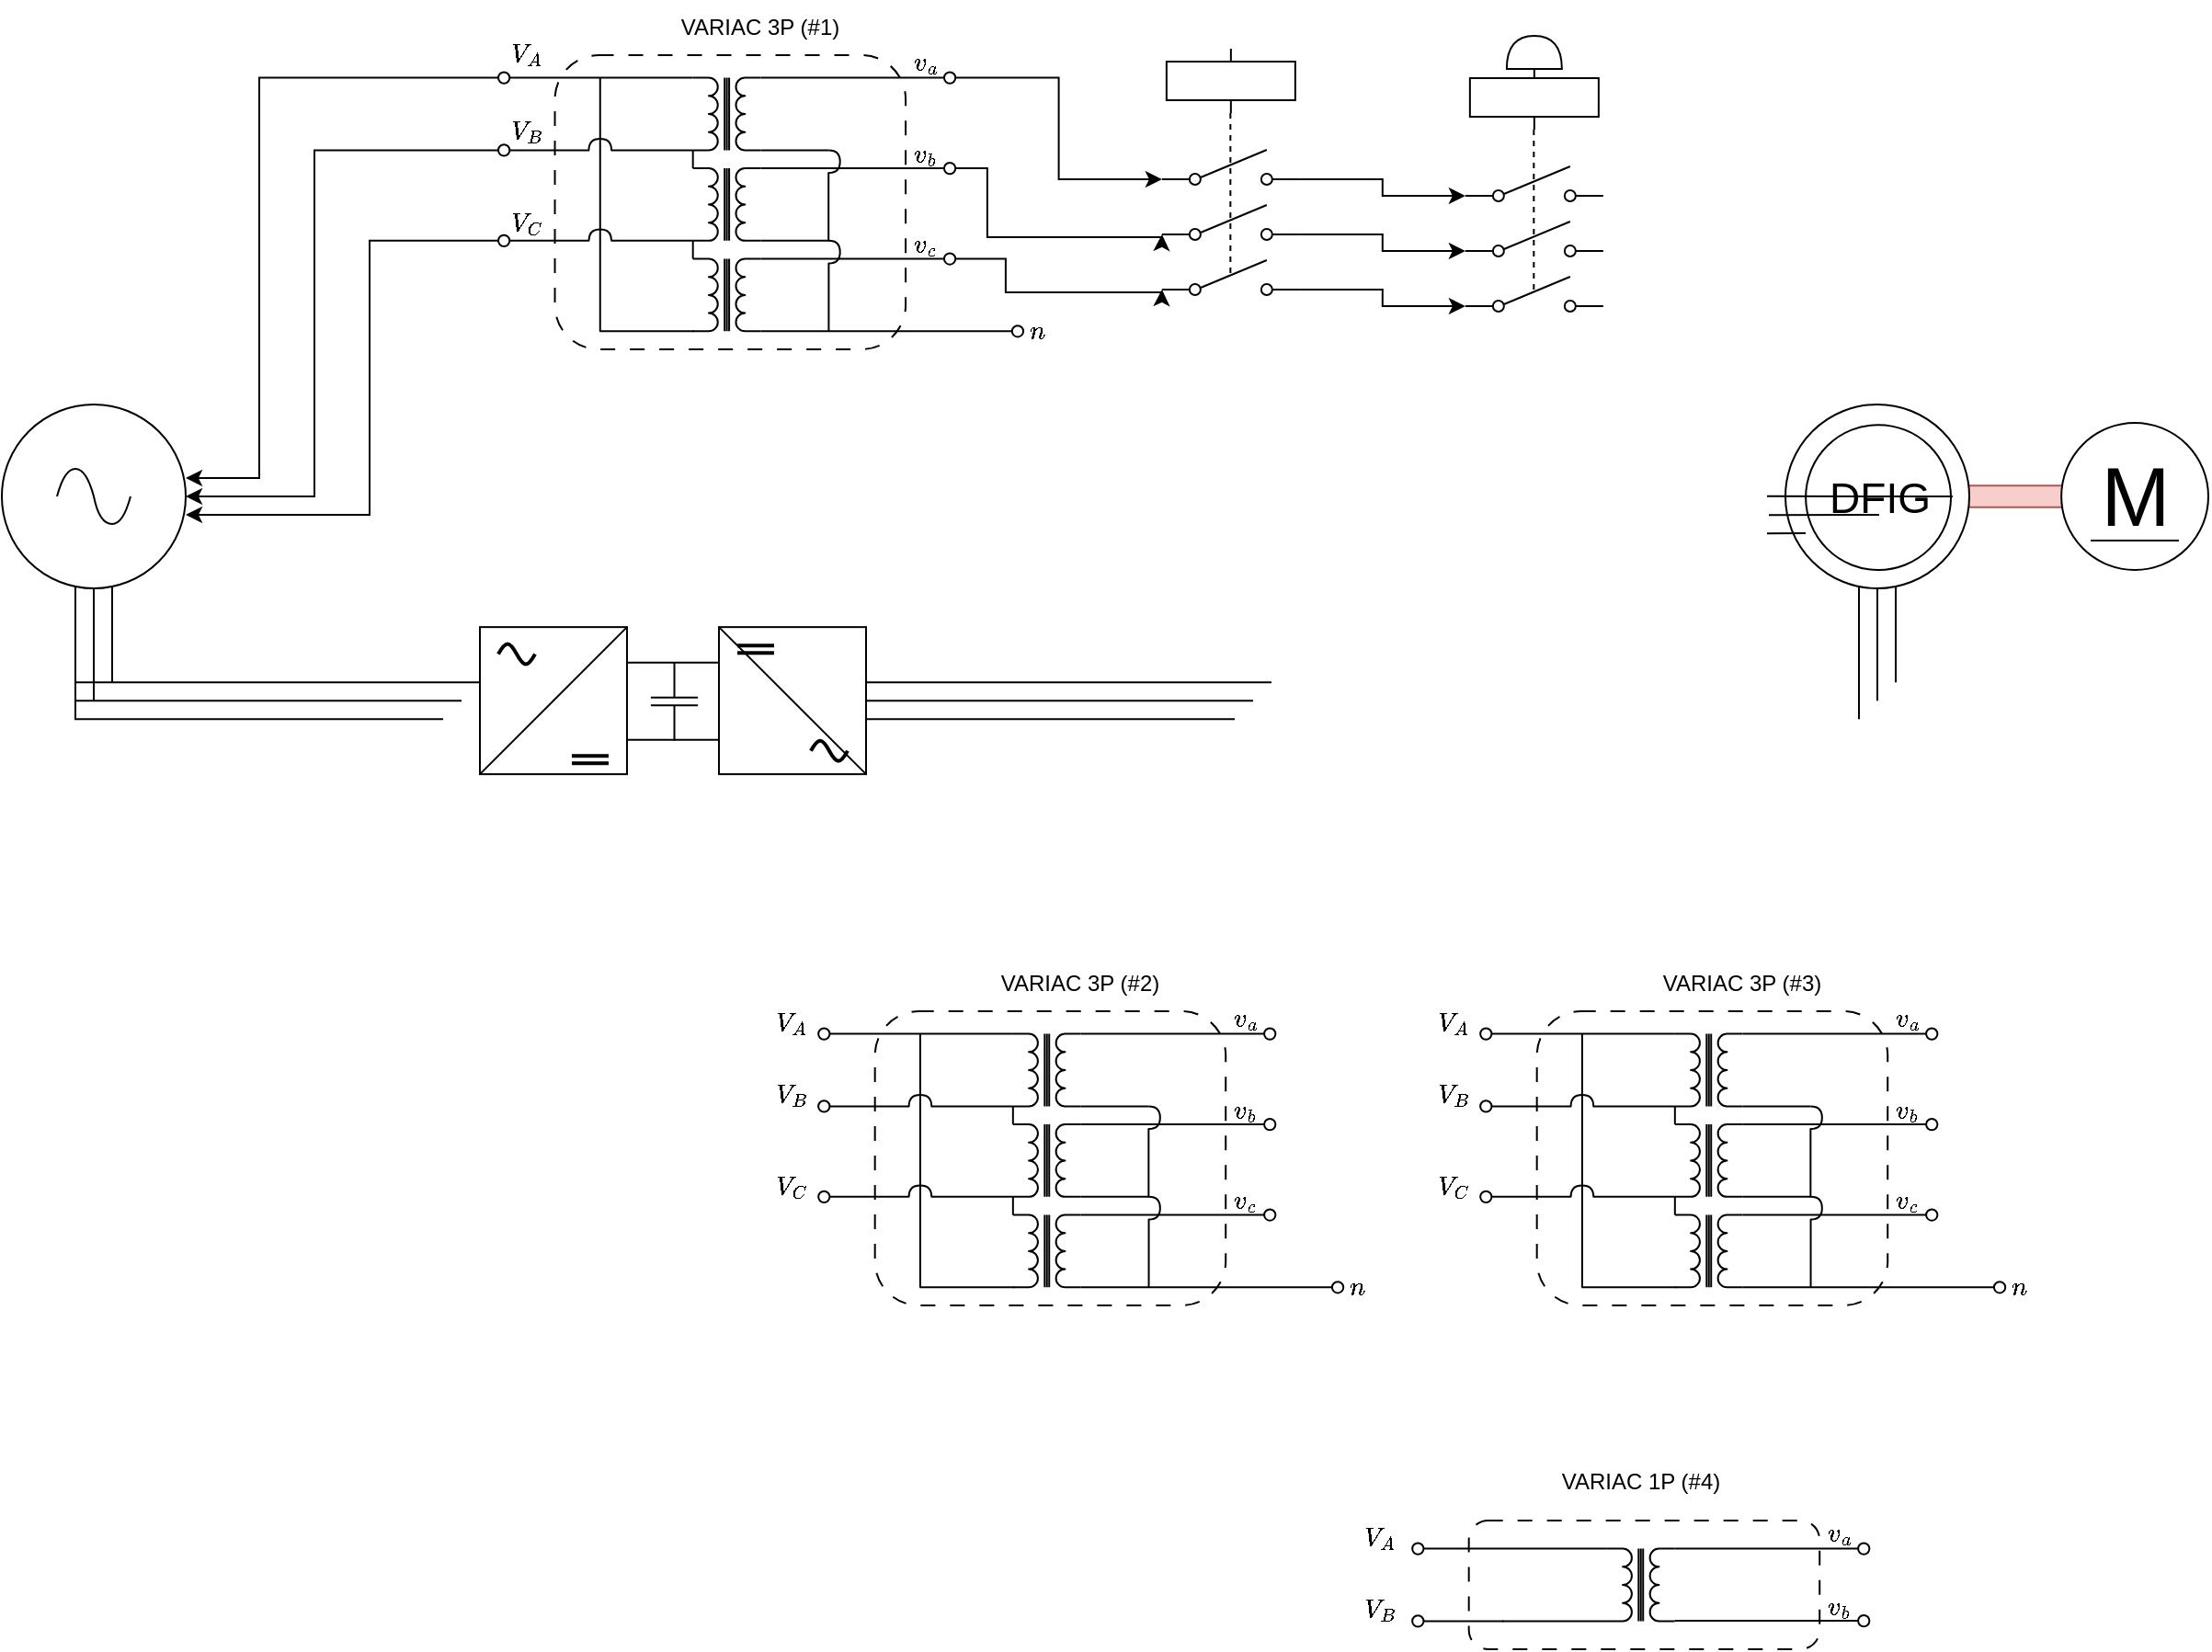 <mxfile version="24.3.1" type="github">
  <diagram name="Página-1" id="jFUMzmTcp-UO0v1cyduV">
    <mxGraphModel dx="1426" dy="822" grid="1" gridSize="10" guides="1" tooltips="1" connect="1" arrows="1" fold="1" page="0" pageScale="1" pageWidth="827" pageHeight="1169" math="1" shadow="0">
      <root>
        <mxCell id="0" />
        <mxCell id="1" parent="0" />
        <mxCell id="bJwlDcDGvbLAupbXf0Zy-277" value="" style="group" vertex="1" connectable="0" parent="1">
          <mxGeometry x="-120" y="420" width="350" height="190" as="geometry" />
        </mxCell>
        <mxCell id="bJwlDcDGvbLAupbXf0Zy-105" value="" style="group" vertex="1" connectable="0" parent="bJwlDcDGvbLAupbXf0Zy-277">
          <mxGeometry x="44.075" y="30" width="308.615" height="160" as="geometry" />
        </mxCell>
        <mxCell id="bJwlDcDGvbLAupbXf0Zy-76" value="" style="rounded=1;whiteSpace=wrap;html=1;fillColor=none;dashed=1;dashPattern=8 8;strokeColor=#000000;fontColor=#FF0000;" vertex="1" parent="bJwlDcDGvbLAupbXf0Zy-105">
          <mxGeometry x="30.769" width="190.77" height="160" as="geometry" />
        </mxCell>
        <mxCell id="bJwlDcDGvbLAupbXf0Zy-50" value="" style="pointerEvents=1;verticalLabelPosition=bottom;shadow=0;dashed=0;align=center;html=1;verticalAlign=top;shape=mxgraph.electrical.inductors.transformer_1;rotation=90;" vertex="1" parent="bJwlDcDGvbLAupbXf0Zy-105">
          <mxGeometry x="104.616" y="13.538" width="39.385" height="36.923" as="geometry" />
        </mxCell>
        <mxCell id="bJwlDcDGvbLAupbXf0Zy-51" value="" style="pointerEvents=1;verticalLabelPosition=bottom;shadow=0;dashed=0;align=center;html=1;verticalAlign=top;shape=mxgraph.electrical.inductors.transformer_1;rotation=90;" vertex="1" parent="bJwlDcDGvbLAupbXf0Zy-105">
          <mxGeometry x="104.616" y="62.769" width="39.385" height="36.923" as="geometry" />
        </mxCell>
        <mxCell id="bJwlDcDGvbLAupbXf0Zy-52" value="" style="pointerEvents=1;verticalLabelPosition=bottom;shadow=0;dashed=0;align=center;html=1;verticalAlign=top;shape=mxgraph.electrical.inductors.transformer_1;rotation=90;" vertex="1" parent="bJwlDcDGvbLAupbXf0Zy-105">
          <mxGeometry x="104.616" y="112" width="39.385" height="36.923" as="geometry" />
        </mxCell>
        <mxCell id="bJwlDcDGvbLAupbXf0Zy-53" value="" style="endArrow=none;html=1;rounded=0;entryX=1;entryY=1;entryDx=0;entryDy=0;entryPerimeter=0;exitX=0;exitY=1;exitDx=0;exitDy=0;exitPerimeter=0;" edge="1" parent="bJwlDcDGvbLAupbXf0Zy-105" source="bJwlDcDGvbLAupbXf0Zy-51" target="bJwlDcDGvbLAupbXf0Zy-50">
          <mxGeometry width="50" height="50" relative="1" as="geometry">
            <mxPoint x="123.078" y="81.231" as="sourcePoint" />
            <mxPoint x="153.847" y="50.462" as="targetPoint" />
          </mxGeometry>
        </mxCell>
        <mxCell id="bJwlDcDGvbLAupbXf0Zy-54" value="" style="endArrow=none;html=1;rounded=0;exitX=0;exitY=1;exitDx=0;exitDy=0;exitPerimeter=0;entryX=1;entryY=1;entryDx=0;entryDy=0;entryPerimeter=0;edgeStyle=orthogonalEdgeStyle;" edge="1" parent="bJwlDcDGvbLAupbXf0Zy-105" source="bJwlDcDGvbLAupbXf0Zy-52" target="bJwlDcDGvbLAupbXf0Zy-51">
          <mxGeometry width="50" height="50" relative="1" as="geometry">
            <mxPoint x="112.001" y="67.692" as="sourcePoint" />
            <mxPoint x="105.847" y="99.692" as="targetPoint" />
          </mxGeometry>
        </mxCell>
        <mxCell id="bJwlDcDGvbLAupbXf0Zy-59" value="" style="endArrow=none;html=1;rounded=0;entryX=0;entryY=1;entryDx=0;entryDy=0;entryPerimeter=0;" edge="1" parent="bJwlDcDGvbLAupbXf0Zy-105" target="bJwlDcDGvbLAupbXf0Zy-50">
          <mxGeometry width="50" height="50" relative="1" as="geometry">
            <mxPoint x="6.154" y="12.308" as="sourcePoint" />
            <mxPoint x="110.77" y="12.308" as="targetPoint" />
          </mxGeometry>
        </mxCell>
        <mxCell id="bJwlDcDGvbLAupbXf0Zy-60" value="" style="endArrow=none;html=1;rounded=0;entryX=0;entryY=1;entryDx=0;entryDy=0;entryPerimeter=0;" edge="1" parent="bJwlDcDGvbLAupbXf0Zy-105">
          <mxGeometry width="50" height="50" relative="1" as="geometry">
            <mxPoint x="55.077" y="150.154" as="sourcePoint" />
            <mxPoint x="106.462" y="150.154" as="targetPoint" />
          </mxGeometry>
        </mxCell>
        <mxCell id="bJwlDcDGvbLAupbXf0Zy-62" value="" style="endArrow=none;html=1;rounded=0;edgeStyle=orthogonalEdgeStyle;endSize=6;strokeWidth=1;" edge="1" parent="bJwlDcDGvbLAupbXf0Zy-105">
          <mxGeometry width="50" height="50" relative="1" as="geometry">
            <mxPoint x="55.385" y="150.154" as="sourcePoint" />
            <mxPoint x="55.385" y="12.308" as="targetPoint" />
          </mxGeometry>
        </mxCell>
        <mxCell id="bJwlDcDGvbLAupbXf0Zy-65" value="" style="endArrow=none;html=1;rounded=0;entryX=0;entryY=1;entryDx=0;entryDy=0;entryPerimeter=0;" edge="1" parent="bJwlDcDGvbLAupbXf0Zy-105">
          <mxGeometry width="50" height="50" relative="1" as="geometry">
            <mxPoint x="61.231" y="51.692" as="sourcePoint" />
            <mxPoint x="105.847" y="51.692" as="targetPoint" />
          </mxGeometry>
        </mxCell>
        <mxCell id="bJwlDcDGvbLAupbXf0Zy-66" value="" style="endArrow=none;html=1;rounded=0;entryX=0;entryY=1;entryDx=0;entryDy=0;entryPerimeter=0;" edge="1" parent="bJwlDcDGvbLAupbXf0Zy-105">
          <mxGeometry width="50" height="50" relative="1" as="geometry">
            <mxPoint x="61.231" y="100.923" as="sourcePoint" />
            <mxPoint x="105.847" y="100.923" as="targetPoint" />
          </mxGeometry>
        </mxCell>
        <mxCell id="bJwlDcDGvbLAupbXf0Zy-69" value="" style="shape=requiredInterface;html=1;verticalLabelPosition=bottom;sketch=0;direction=north;" vertex="1" parent="bJwlDcDGvbLAupbXf0Zy-105">
          <mxGeometry x="49.231" y="45.538" width="12.308" height="6.154" as="geometry" />
        </mxCell>
        <mxCell id="bJwlDcDGvbLAupbXf0Zy-70" value="" style="shape=requiredInterface;html=1;verticalLabelPosition=bottom;sketch=0;direction=north;" vertex="1" parent="bJwlDcDGvbLAupbXf0Zy-105">
          <mxGeometry x="49.231" y="94.769" width="12.308" height="6.154" as="geometry" />
        </mxCell>
        <mxCell id="bJwlDcDGvbLAupbXf0Zy-71" value="" style="endArrow=none;html=1;rounded=0;entryX=0;entryY=1;entryDx=0;entryDy=0;entryPerimeter=0;" edge="1" parent="bJwlDcDGvbLAupbXf0Zy-105">
          <mxGeometry width="50" height="50" relative="1" as="geometry">
            <mxPoint x="6.154" y="100.923" as="sourcePoint" />
            <mxPoint x="49.539" y="100.923" as="targetPoint" />
          </mxGeometry>
        </mxCell>
        <mxCell id="bJwlDcDGvbLAupbXf0Zy-72" value="" style="endArrow=none;html=1;rounded=0;entryX=0;entryY=1;entryDx=0;entryDy=0;entryPerimeter=0;" edge="1" parent="bJwlDcDGvbLAupbXf0Zy-105">
          <mxGeometry width="50" height="50" relative="1" as="geometry">
            <mxPoint x="6.154" y="51.692" as="sourcePoint" />
            <mxPoint x="49.539" y="51.692" as="targetPoint" />
          </mxGeometry>
        </mxCell>
        <mxCell id="bJwlDcDGvbLAupbXf0Zy-73" value="" style="ellipse;whiteSpace=wrap;html=1;aspect=fixed;" vertex="1" parent="bJwlDcDGvbLAupbXf0Zy-105">
          <mxGeometry y="97.846" width="6.154" height="6.154" as="geometry" />
        </mxCell>
        <mxCell id="bJwlDcDGvbLAupbXf0Zy-74" value="" style="ellipse;whiteSpace=wrap;html=1;aspect=fixed;" vertex="1" parent="bJwlDcDGvbLAupbXf0Zy-105">
          <mxGeometry y="48.615" width="6.154" height="6.154" as="geometry" />
        </mxCell>
        <mxCell id="bJwlDcDGvbLAupbXf0Zy-75" value="" style="ellipse;whiteSpace=wrap;html=1;aspect=fixed;" vertex="1" parent="bJwlDcDGvbLAupbXf0Zy-105">
          <mxGeometry y="9.231" width="6.154" height="6.154" as="geometry" />
        </mxCell>
        <mxCell id="bJwlDcDGvbLAupbXf0Zy-81" value="" style="group;direction=east;flipV=0;rotation=0;" vertex="1" connectable="0" parent="bJwlDcDGvbLAupbXf0Zy-105">
          <mxGeometry x="142.77" y="9.231" width="105.847" height="6.154" as="geometry" />
        </mxCell>
        <mxCell id="bJwlDcDGvbLAupbXf0Zy-79" value="" style="endArrow=none;html=1;rounded=0;entryX=0;entryY=1;entryDx=0;entryDy=0;entryPerimeter=0;" edge="1" parent="bJwlDcDGvbLAupbXf0Zy-81">
          <mxGeometry width="50" height="50" relative="1" as="geometry">
            <mxPoint x="99.693" y="3.077" as="sourcePoint" />
            <mxPoint y="3.077" as="targetPoint" />
          </mxGeometry>
        </mxCell>
        <mxCell id="bJwlDcDGvbLAupbXf0Zy-80" value="" style="ellipse;whiteSpace=wrap;html=1;aspect=fixed;rotation=-180;" vertex="1" parent="bJwlDcDGvbLAupbXf0Zy-81">
          <mxGeometry x="99.693" width="6.154" height="6.154" as="geometry" />
        </mxCell>
        <mxCell id="bJwlDcDGvbLAupbXf0Zy-82" value="" style="group;direction=east;flipV=0;rotation=0;" vertex="1" connectable="0" parent="bJwlDcDGvbLAupbXf0Zy-105">
          <mxGeometry x="142.77" y="58.462" width="105.847" height="6.154" as="geometry" />
        </mxCell>
        <mxCell id="bJwlDcDGvbLAupbXf0Zy-83" value="" style="endArrow=none;html=1;rounded=0;entryX=0;entryY=1;entryDx=0;entryDy=0;entryPerimeter=0;" edge="1" parent="bJwlDcDGvbLAupbXf0Zy-82">
          <mxGeometry width="50" height="50" relative="1" as="geometry">
            <mxPoint x="99.693" y="3.077" as="sourcePoint" />
            <mxPoint y="3.077" as="targetPoint" />
          </mxGeometry>
        </mxCell>
        <mxCell id="bJwlDcDGvbLAupbXf0Zy-84" value="" style="ellipse;whiteSpace=wrap;html=1;aspect=fixed;rotation=-180;" vertex="1" parent="bJwlDcDGvbLAupbXf0Zy-82">
          <mxGeometry x="99.693" width="6.154" height="6.154" as="geometry" />
        </mxCell>
        <mxCell id="bJwlDcDGvbLAupbXf0Zy-99" value="" style="shape=requiredInterface;html=1;verticalLabelPosition=bottom;sketch=0;direction=north;rotation=90;" vertex="1" parent="bJwlDcDGvbLAupbXf0Zy-82">
          <mxGeometry x="33.846" y="-3.692" width="12.308" height="6.154" as="geometry" />
        </mxCell>
        <mxCell id="bJwlDcDGvbLAupbXf0Zy-85" value="" style="group;direction=east;flipV=0;rotation=0;" vertex="1" connectable="0" parent="bJwlDcDGvbLAupbXf0Zy-105">
          <mxGeometry x="142.77" y="107.692" width="105.847" height="6.154" as="geometry" />
        </mxCell>
        <mxCell id="bJwlDcDGvbLAupbXf0Zy-86" value="" style="endArrow=none;html=1;rounded=0;entryX=0;entryY=1;entryDx=0;entryDy=0;entryPerimeter=0;" edge="1" parent="bJwlDcDGvbLAupbXf0Zy-85">
          <mxGeometry width="50" height="50" relative="1" as="geometry">
            <mxPoint x="99.693" y="3.077" as="sourcePoint" />
            <mxPoint y="3.077" as="targetPoint" />
          </mxGeometry>
        </mxCell>
        <mxCell id="bJwlDcDGvbLAupbXf0Zy-87" value="" style="ellipse;whiteSpace=wrap;html=1;aspect=fixed;rotation=-180;" vertex="1" parent="bJwlDcDGvbLAupbXf0Zy-85">
          <mxGeometry x="99.693" width="6.154" height="6.154" as="geometry" />
        </mxCell>
        <mxCell id="bJwlDcDGvbLAupbXf0Zy-93" value="" style="endArrow=none;html=1;rounded=0;" edge="1" parent="bJwlDcDGvbLAupbXf0Zy-105">
          <mxGeometry width="50" height="50" relative="1" as="geometry">
            <mxPoint x="142.77" y="51.692" as="sourcePoint" />
            <mxPoint x="179.693" y="51.692" as="targetPoint" />
          </mxGeometry>
        </mxCell>
        <mxCell id="bJwlDcDGvbLAupbXf0Zy-94" value="" style="endArrow=none;html=1;rounded=0;" edge="1" parent="bJwlDcDGvbLAupbXf0Zy-105">
          <mxGeometry width="50" height="50" relative="1" as="geometry">
            <mxPoint x="142.77" y="100.923" as="sourcePoint" />
            <mxPoint x="179.693" y="100.923" as="targetPoint" />
          </mxGeometry>
        </mxCell>
        <mxCell id="bJwlDcDGvbLAupbXf0Zy-95" value="" style="endArrow=none;html=1;rounded=0;" edge="1" parent="bJwlDcDGvbLAupbXf0Zy-105">
          <mxGeometry width="50" height="50" relative="1" as="geometry">
            <mxPoint x="142.77" y="150.154" as="sourcePoint" />
            <mxPoint x="179.693" y="150.154" as="targetPoint" />
          </mxGeometry>
        </mxCell>
        <mxCell id="bJwlDcDGvbLAupbXf0Zy-96" value="" style="shape=requiredInterface;html=1;verticalLabelPosition=bottom;sketch=0;direction=north;rotation=90;" vertex="1" parent="bJwlDcDGvbLAupbXf0Zy-105">
          <mxGeometry x="176.616" y="104" width="12.308" height="6.154" as="geometry" />
        </mxCell>
        <mxCell id="bJwlDcDGvbLAupbXf0Zy-97" value="" style="endArrow=none;html=1;rounded=0;" edge="1" parent="bJwlDcDGvbLAupbXf0Zy-105">
          <mxGeometry width="50" height="50" relative="1" as="geometry">
            <mxPoint x="179.693" y="150.462" as="sourcePoint" />
            <mxPoint x="179.693" y="112.923" as="targetPoint" />
          </mxGeometry>
        </mxCell>
        <mxCell id="bJwlDcDGvbLAupbXf0Zy-98" value="" style="endArrow=none;html=1;rounded=0;" edge="1" parent="bJwlDcDGvbLAupbXf0Zy-105">
          <mxGeometry width="50" height="50" relative="1" as="geometry">
            <mxPoint x="179.601" y="101.231" as="sourcePoint" />
            <mxPoint x="179.601" y="63.692" as="targetPoint" />
          </mxGeometry>
        </mxCell>
        <mxCell id="bJwlDcDGvbLAupbXf0Zy-101" value="" style="group;direction=east;flipV=0;rotation=0;" vertex="1" connectable="0" parent="bJwlDcDGvbLAupbXf0Zy-105">
          <mxGeometry x="179.693" y="147.077" width="105.847" height="6.154" as="geometry" />
        </mxCell>
        <mxCell id="bJwlDcDGvbLAupbXf0Zy-102" value="" style="endArrow=none;html=1;rounded=0;entryX=0;entryY=1;entryDx=0;entryDy=0;entryPerimeter=0;" edge="1" parent="bJwlDcDGvbLAupbXf0Zy-101">
          <mxGeometry width="50" height="50" relative="1" as="geometry">
            <mxPoint x="99.693" y="3.077" as="sourcePoint" />
            <mxPoint y="3.077" as="targetPoint" />
          </mxGeometry>
        </mxCell>
        <mxCell id="bJwlDcDGvbLAupbXf0Zy-103" value="" style="ellipse;whiteSpace=wrap;html=1;aspect=fixed;rotation=-180;" vertex="1" parent="bJwlDcDGvbLAupbXf0Zy-101">
          <mxGeometry x="99.693" width="6.154" height="6.154" as="geometry" />
        </mxCell>
        <mxCell id="bJwlDcDGvbLAupbXf0Zy-271" value="\(v_a\)" style="text;html=1;align=center;verticalAlign=middle;whiteSpace=wrap;rounded=0;" vertex="1" parent="bJwlDcDGvbLAupbXf0Zy-105">
          <mxGeometry x="225.31" y="1.776e-15" width="14.62" height="7.31" as="geometry" />
        </mxCell>
        <mxCell id="bJwlDcDGvbLAupbXf0Zy-272" value="\(v_b\)" style="text;html=1;align=center;verticalAlign=middle;whiteSpace=wrap;rounded=0;" vertex="1" parent="bJwlDcDGvbLAupbXf0Zy-105">
          <mxGeometry x="225.31" y="50.46" width="14.62" height="7.31" as="geometry" />
        </mxCell>
        <mxCell id="bJwlDcDGvbLAupbXf0Zy-273" value="\(v_c\)" style="text;html=1;align=center;verticalAlign=middle;whiteSpace=wrap;rounded=0;" vertex="1" parent="bJwlDcDGvbLAupbXf0Zy-105">
          <mxGeometry x="225.31" y="99.69" width="14.62" height="7.31" as="geometry" />
        </mxCell>
        <mxCell id="bJwlDcDGvbLAupbXf0Zy-274" value="\(n\)" style="text;html=1;align=center;verticalAlign=middle;whiteSpace=wrap;rounded=0;" vertex="1" parent="bJwlDcDGvbLAupbXf0Zy-105">
          <mxGeometry x="285.54" y="145.92" width="14.62" height="7.31" as="geometry" />
        </mxCell>
        <mxCell id="bJwlDcDGvbLAupbXf0Zy-144" value="VARIAC 3P (#2)" style="text;html=1;align=center;verticalAlign=middle;whiteSpace=wrap;rounded=0;" vertex="1" parent="bJwlDcDGvbLAupbXf0Zy-277">
          <mxGeometry x="138.23" width="97.23" height="30" as="geometry" />
        </mxCell>
        <mxCell id="bJwlDcDGvbLAupbXf0Zy-268" value="\(V_A\)" style="text;html=1;align=center;verticalAlign=middle;whiteSpace=wrap;rounded=0;" vertex="1" parent="bJwlDcDGvbLAupbXf0Zy-277">
          <mxGeometry y="21" width="60" height="30" as="geometry" />
        </mxCell>
        <mxCell id="bJwlDcDGvbLAupbXf0Zy-269" value="\(V_B\)" style="text;html=1;align=center;verticalAlign=middle;whiteSpace=wrap;rounded=0;" vertex="1" parent="bJwlDcDGvbLAupbXf0Zy-277">
          <mxGeometry y="60" width="60" height="30" as="geometry" />
        </mxCell>
        <mxCell id="bJwlDcDGvbLAupbXf0Zy-270" value="\(V_C\)" style="text;html=1;align=center;verticalAlign=middle;whiteSpace=wrap;rounded=0;" vertex="1" parent="bJwlDcDGvbLAupbXf0Zy-277">
          <mxGeometry x="0.07" y="110" width="60" height="30" as="geometry" />
        </mxCell>
        <mxCell id="bJwlDcDGvbLAupbXf0Zy-278" value="" style="group" vertex="1" connectable="0" parent="1">
          <mxGeometry x="240" y="420" width="350" height="190" as="geometry" />
        </mxCell>
        <mxCell id="bJwlDcDGvbLAupbXf0Zy-279" value="" style="group" vertex="1" connectable="0" parent="bJwlDcDGvbLAupbXf0Zy-278">
          <mxGeometry x="44.075" y="30" width="308.615" height="160" as="geometry" />
        </mxCell>
        <mxCell id="bJwlDcDGvbLAupbXf0Zy-280" value="" style="rounded=1;whiteSpace=wrap;html=1;fillColor=none;dashed=1;dashPattern=8 8;strokeColor=#000000;fontColor=#FF0000;" vertex="1" parent="bJwlDcDGvbLAupbXf0Zy-279">
          <mxGeometry x="30.769" width="190.77" height="160" as="geometry" />
        </mxCell>
        <mxCell id="bJwlDcDGvbLAupbXf0Zy-281" value="" style="pointerEvents=1;verticalLabelPosition=bottom;shadow=0;dashed=0;align=center;html=1;verticalAlign=top;shape=mxgraph.electrical.inductors.transformer_1;rotation=90;" vertex="1" parent="bJwlDcDGvbLAupbXf0Zy-279">
          <mxGeometry x="104.616" y="13.538" width="39.385" height="36.923" as="geometry" />
        </mxCell>
        <mxCell id="bJwlDcDGvbLAupbXf0Zy-282" value="" style="pointerEvents=1;verticalLabelPosition=bottom;shadow=0;dashed=0;align=center;html=1;verticalAlign=top;shape=mxgraph.electrical.inductors.transformer_1;rotation=90;" vertex="1" parent="bJwlDcDGvbLAupbXf0Zy-279">
          <mxGeometry x="104.616" y="62.769" width="39.385" height="36.923" as="geometry" />
        </mxCell>
        <mxCell id="bJwlDcDGvbLAupbXf0Zy-283" value="" style="pointerEvents=1;verticalLabelPosition=bottom;shadow=0;dashed=0;align=center;html=1;verticalAlign=top;shape=mxgraph.electrical.inductors.transformer_1;rotation=90;" vertex="1" parent="bJwlDcDGvbLAupbXf0Zy-279">
          <mxGeometry x="104.616" y="112" width="39.385" height="36.923" as="geometry" />
        </mxCell>
        <mxCell id="bJwlDcDGvbLAupbXf0Zy-284" value="" style="endArrow=none;html=1;rounded=0;entryX=1;entryY=1;entryDx=0;entryDy=0;entryPerimeter=0;exitX=0;exitY=1;exitDx=0;exitDy=0;exitPerimeter=0;" edge="1" parent="bJwlDcDGvbLAupbXf0Zy-279" source="bJwlDcDGvbLAupbXf0Zy-282" target="bJwlDcDGvbLAupbXf0Zy-281">
          <mxGeometry width="50" height="50" relative="1" as="geometry">
            <mxPoint x="123.078" y="81.231" as="sourcePoint" />
            <mxPoint x="153.847" y="50.462" as="targetPoint" />
          </mxGeometry>
        </mxCell>
        <mxCell id="bJwlDcDGvbLAupbXf0Zy-285" value="" style="endArrow=none;html=1;rounded=0;exitX=0;exitY=1;exitDx=0;exitDy=0;exitPerimeter=0;entryX=1;entryY=1;entryDx=0;entryDy=0;entryPerimeter=0;edgeStyle=orthogonalEdgeStyle;" edge="1" parent="bJwlDcDGvbLAupbXf0Zy-279" source="bJwlDcDGvbLAupbXf0Zy-283" target="bJwlDcDGvbLAupbXf0Zy-282">
          <mxGeometry width="50" height="50" relative="1" as="geometry">
            <mxPoint x="112.001" y="67.692" as="sourcePoint" />
            <mxPoint x="105.847" y="99.692" as="targetPoint" />
          </mxGeometry>
        </mxCell>
        <mxCell id="bJwlDcDGvbLAupbXf0Zy-286" value="" style="endArrow=none;html=1;rounded=0;entryX=0;entryY=1;entryDx=0;entryDy=0;entryPerimeter=0;" edge="1" parent="bJwlDcDGvbLAupbXf0Zy-279" target="bJwlDcDGvbLAupbXf0Zy-281">
          <mxGeometry width="50" height="50" relative="1" as="geometry">
            <mxPoint x="6.154" y="12.308" as="sourcePoint" />
            <mxPoint x="110.77" y="12.308" as="targetPoint" />
          </mxGeometry>
        </mxCell>
        <mxCell id="bJwlDcDGvbLAupbXf0Zy-287" value="" style="endArrow=none;html=1;rounded=0;entryX=0;entryY=1;entryDx=0;entryDy=0;entryPerimeter=0;" edge="1" parent="bJwlDcDGvbLAupbXf0Zy-279">
          <mxGeometry width="50" height="50" relative="1" as="geometry">
            <mxPoint x="55.077" y="150.154" as="sourcePoint" />
            <mxPoint x="106.462" y="150.154" as="targetPoint" />
          </mxGeometry>
        </mxCell>
        <mxCell id="bJwlDcDGvbLAupbXf0Zy-288" value="" style="endArrow=none;html=1;rounded=0;edgeStyle=orthogonalEdgeStyle;endSize=6;strokeWidth=1;" edge="1" parent="bJwlDcDGvbLAupbXf0Zy-279">
          <mxGeometry width="50" height="50" relative="1" as="geometry">
            <mxPoint x="55.385" y="150.154" as="sourcePoint" />
            <mxPoint x="55.385" y="12.308" as="targetPoint" />
          </mxGeometry>
        </mxCell>
        <mxCell id="bJwlDcDGvbLAupbXf0Zy-289" value="" style="endArrow=none;html=1;rounded=0;entryX=0;entryY=1;entryDx=0;entryDy=0;entryPerimeter=0;" edge="1" parent="bJwlDcDGvbLAupbXf0Zy-279">
          <mxGeometry width="50" height="50" relative="1" as="geometry">
            <mxPoint x="61.231" y="51.692" as="sourcePoint" />
            <mxPoint x="105.847" y="51.692" as="targetPoint" />
          </mxGeometry>
        </mxCell>
        <mxCell id="bJwlDcDGvbLAupbXf0Zy-290" value="" style="endArrow=none;html=1;rounded=0;entryX=0;entryY=1;entryDx=0;entryDy=0;entryPerimeter=0;" edge="1" parent="bJwlDcDGvbLAupbXf0Zy-279">
          <mxGeometry width="50" height="50" relative="1" as="geometry">
            <mxPoint x="61.231" y="100.923" as="sourcePoint" />
            <mxPoint x="105.847" y="100.923" as="targetPoint" />
          </mxGeometry>
        </mxCell>
        <mxCell id="bJwlDcDGvbLAupbXf0Zy-291" value="" style="shape=requiredInterface;html=1;verticalLabelPosition=bottom;sketch=0;direction=north;" vertex="1" parent="bJwlDcDGvbLAupbXf0Zy-279">
          <mxGeometry x="49.231" y="45.538" width="12.308" height="6.154" as="geometry" />
        </mxCell>
        <mxCell id="bJwlDcDGvbLAupbXf0Zy-292" value="" style="shape=requiredInterface;html=1;verticalLabelPosition=bottom;sketch=0;direction=north;" vertex="1" parent="bJwlDcDGvbLAupbXf0Zy-279">
          <mxGeometry x="49.231" y="94.769" width="12.308" height="6.154" as="geometry" />
        </mxCell>
        <mxCell id="bJwlDcDGvbLAupbXf0Zy-293" value="" style="endArrow=none;html=1;rounded=0;entryX=0;entryY=1;entryDx=0;entryDy=0;entryPerimeter=0;" edge="1" parent="bJwlDcDGvbLAupbXf0Zy-279">
          <mxGeometry width="50" height="50" relative="1" as="geometry">
            <mxPoint x="6.154" y="100.923" as="sourcePoint" />
            <mxPoint x="49.539" y="100.923" as="targetPoint" />
          </mxGeometry>
        </mxCell>
        <mxCell id="bJwlDcDGvbLAupbXf0Zy-294" value="" style="endArrow=none;html=1;rounded=0;entryX=0;entryY=1;entryDx=0;entryDy=0;entryPerimeter=0;" edge="1" parent="bJwlDcDGvbLAupbXf0Zy-279">
          <mxGeometry width="50" height="50" relative="1" as="geometry">
            <mxPoint x="6.154" y="51.692" as="sourcePoint" />
            <mxPoint x="49.539" y="51.692" as="targetPoint" />
          </mxGeometry>
        </mxCell>
        <mxCell id="bJwlDcDGvbLAupbXf0Zy-295" value="" style="ellipse;whiteSpace=wrap;html=1;aspect=fixed;" vertex="1" parent="bJwlDcDGvbLAupbXf0Zy-279">
          <mxGeometry y="97.846" width="6.154" height="6.154" as="geometry" />
        </mxCell>
        <mxCell id="bJwlDcDGvbLAupbXf0Zy-296" value="" style="ellipse;whiteSpace=wrap;html=1;aspect=fixed;" vertex="1" parent="bJwlDcDGvbLAupbXf0Zy-279">
          <mxGeometry y="48.615" width="6.154" height="6.154" as="geometry" />
        </mxCell>
        <mxCell id="bJwlDcDGvbLAupbXf0Zy-297" value="" style="ellipse;whiteSpace=wrap;html=1;aspect=fixed;" vertex="1" parent="bJwlDcDGvbLAupbXf0Zy-279">
          <mxGeometry y="9.231" width="6.154" height="6.154" as="geometry" />
        </mxCell>
        <mxCell id="bJwlDcDGvbLAupbXf0Zy-298" value="" style="group;direction=east;flipV=0;rotation=0;" vertex="1" connectable="0" parent="bJwlDcDGvbLAupbXf0Zy-279">
          <mxGeometry x="142.77" y="9.231" width="105.847" height="6.154" as="geometry" />
        </mxCell>
        <mxCell id="bJwlDcDGvbLAupbXf0Zy-299" value="" style="endArrow=none;html=1;rounded=0;entryX=0;entryY=1;entryDx=0;entryDy=0;entryPerimeter=0;" edge="1" parent="bJwlDcDGvbLAupbXf0Zy-298">
          <mxGeometry width="50" height="50" relative="1" as="geometry">
            <mxPoint x="99.693" y="3.077" as="sourcePoint" />
            <mxPoint y="3.077" as="targetPoint" />
          </mxGeometry>
        </mxCell>
        <mxCell id="bJwlDcDGvbLAupbXf0Zy-300" value="" style="ellipse;whiteSpace=wrap;html=1;aspect=fixed;rotation=-180;" vertex="1" parent="bJwlDcDGvbLAupbXf0Zy-298">
          <mxGeometry x="99.693" width="6.154" height="6.154" as="geometry" />
        </mxCell>
        <mxCell id="bJwlDcDGvbLAupbXf0Zy-301" value="" style="group;direction=east;flipV=0;rotation=0;" vertex="1" connectable="0" parent="bJwlDcDGvbLAupbXf0Zy-279">
          <mxGeometry x="142.77" y="58.462" width="105.847" height="6.154" as="geometry" />
        </mxCell>
        <mxCell id="bJwlDcDGvbLAupbXf0Zy-302" value="" style="endArrow=none;html=1;rounded=0;entryX=0;entryY=1;entryDx=0;entryDy=0;entryPerimeter=0;" edge="1" parent="bJwlDcDGvbLAupbXf0Zy-301">
          <mxGeometry width="50" height="50" relative="1" as="geometry">
            <mxPoint x="99.693" y="3.077" as="sourcePoint" />
            <mxPoint y="3.077" as="targetPoint" />
          </mxGeometry>
        </mxCell>
        <mxCell id="bJwlDcDGvbLAupbXf0Zy-303" value="" style="ellipse;whiteSpace=wrap;html=1;aspect=fixed;rotation=-180;" vertex="1" parent="bJwlDcDGvbLAupbXf0Zy-301">
          <mxGeometry x="99.693" width="6.154" height="6.154" as="geometry" />
        </mxCell>
        <mxCell id="bJwlDcDGvbLAupbXf0Zy-304" value="" style="shape=requiredInterface;html=1;verticalLabelPosition=bottom;sketch=0;direction=north;rotation=90;" vertex="1" parent="bJwlDcDGvbLAupbXf0Zy-301">
          <mxGeometry x="33.846" y="-3.692" width="12.308" height="6.154" as="geometry" />
        </mxCell>
        <mxCell id="bJwlDcDGvbLAupbXf0Zy-305" value="" style="group;direction=east;flipV=0;rotation=0;" vertex="1" connectable="0" parent="bJwlDcDGvbLAupbXf0Zy-279">
          <mxGeometry x="142.77" y="107.692" width="105.847" height="6.154" as="geometry" />
        </mxCell>
        <mxCell id="bJwlDcDGvbLAupbXf0Zy-306" value="" style="endArrow=none;html=1;rounded=0;entryX=0;entryY=1;entryDx=0;entryDy=0;entryPerimeter=0;" edge="1" parent="bJwlDcDGvbLAupbXf0Zy-305">
          <mxGeometry width="50" height="50" relative="1" as="geometry">
            <mxPoint x="99.693" y="3.077" as="sourcePoint" />
            <mxPoint y="3.077" as="targetPoint" />
          </mxGeometry>
        </mxCell>
        <mxCell id="bJwlDcDGvbLAupbXf0Zy-307" value="" style="ellipse;whiteSpace=wrap;html=1;aspect=fixed;rotation=-180;" vertex="1" parent="bJwlDcDGvbLAupbXf0Zy-305">
          <mxGeometry x="99.693" width="6.154" height="6.154" as="geometry" />
        </mxCell>
        <mxCell id="bJwlDcDGvbLAupbXf0Zy-308" value="" style="endArrow=none;html=1;rounded=0;" edge="1" parent="bJwlDcDGvbLAupbXf0Zy-279">
          <mxGeometry width="50" height="50" relative="1" as="geometry">
            <mxPoint x="142.77" y="51.692" as="sourcePoint" />
            <mxPoint x="179.693" y="51.692" as="targetPoint" />
          </mxGeometry>
        </mxCell>
        <mxCell id="bJwlDcDGvbLAupbXf0Zy-309" value="" style="endArrow=none;html=1;rounded=0;" edge="1" parent="bJwlDcDGvbLAupbXf0Zy-279">
          <mxGeometry width="50" height="50" relative="1" as="geometry">
            <mxPoint x="142.77" y="100.923" as="sourcePoint" />
            <mxPoint x="179.693" y="100.923" as="targetPoint" />
          </mxGeometry>
        </mxCell>
        <mxCell id="bJwlDcDGvbLAupbXf0Zy-310" value="" style="endArrow=none;html=1;rounded=0;" edge="1" parent="bJwlDcDGvbLAupbXf0Zy-279">
          <mxGeometry width="50" height="50" relative="1" as="geometry">
            <mxPoint x="142.77" y="150.154" as="sourcePoint" />
            <mxPoint x="179.693" y="150.154" as="targetPoint" />
          </mxGeometry>
        </mxCell>
        <mxCell id="bJwlDcDGvbLAupbXf0Zy-311" value="" style="shape=requiredInterface;html=1;verticalLabelPosition=bottom;sketch=0;direction=north;rotation=90;" vertex="1" parent="bJwlDcDGvbLAupbXf0Zy-279">
          <mxGeometry x="176.616" y="104" width="12.308" height="6.154" as="geometry" />
        </mxCell>
        <mxCell id="bJwlDcDGvbLAupbXf0Zy-312" value="" style="endArrow=none;html=1;rounded=0;" edge="1" parent="bJwlDcDGvbLAupbXf0Zy-279">
          <mxGeometry width="50" height="50" relative="1" as="geometry">
            <mxPoint x="179.693" y="150.462" as="sourcePoint" />
            <mxPoint x="179.693" y="112.923" as="targetPoint" />
          </mxGeometry>
        </mxCell>
        <mxCell id="bJwlDcDGvbLAupbXf0Zy-313" value="" style="endArrow=none;html=1;rounded=0;" edge="1" parent="bJwlDcDGvbLAupbXf0Zy-279">
          <mxGeometry width="50" height="50" relative="1" as="geometry">
            <mxPoint x="179.601" y="101.231" as="sourcePoint" />
            <mxPoint x="179.601" y="63.692" as="targetPoint" />
          </mxGeometry>
        </mxCell>
        <mxCell id="bJwlDcDGvbLAupbXf0Zy-314" value="" style="group;direction=east;flipV=0;rotation=0;" vertex="1" connectable="0" parent="bJwlDcDGvbLAupbXf0Zy-279">
          <mxGeometry x="179.693" y="147.077" width="105.847" height="6.154" as="geometry" />
        </mxCell>
        <mxCell id="bJwlDcDGvbLAupbXf0Zy-315" value="" style="endArrow=none;html=1;rounded=0;entryX=0;entryY=1;entryDx=0;entryDy=0;entryPerimeter=0;" edge="1" parent="bJwlDcDGvbLAupbXf0Zy-314">
          <mxGeometry width="50" height="50" relative="1" as="geometry">
            <mxPoint x="99.693" y="3.077" as="sourcePoint" />
            <mxPoint y="3.077" as="targetPoint" />
          </mxGeometry>
        </mxCell>
        <mxCell id="bJwlDcDGvbLAupbXf0Zy-316" value="" style="ellipse;whiteSpace=wrap;html=1;aspect=fixed;rotation=-180;" vertex="1" parent="bJwlDcDGvbLAupbXf0Zy-314">
          <mxGeometry x="99.693" width="6.154" height="6.154" as="geometry" />
        </mxCell>
        <mxCell id="bJwlDcDGvbLAupbXf0Zy-317" value="\(v_a\)" style="text;html=1;align=center;verticalAlign=middle;whiteSpace=wrap;rounded=0;" vertex="1" parent="bJwlDcDGvbLAupbXf0Zy-279">
          <mxGeometry x="225.31" y="1.776e-15" width="14.62" height="7.31" as="geometry" />
        </mxCell>
        <mxCell id="bJwlDcDGvbLAupbXf0Zy-318" value="\(v_b\)" style="text;html=1;align=center;verticalAlign=middle;whiteSpace=wrap;rounded=0;" vertex="1" parent="bJwlDcDGvbLAupbXf0Zy-279">
          <mxGeometry x="225.31" y="50.46" width="14.62" height="7.31" as="geometry" />
        </mxCell>
        <mxCell id="bJwlDcDGvbLAupbXf0Zy-319" value="\(v_c\)" style="text;html=1;align=center;verticalAlign=middle;whiteSpace=wrap;rounded=0;" vertex="1" parent="bJwlDcDGvbLAupbXf0Zy-279">
          <mxGeometry x="225.31" y="99.69" width="14.62" height="7.31" as="geometry" />
        </mxCell>
        <mxCell id="bJwlDcDGvbLAupbXf0Zy-320" value="\(n\)" style="text;html=1;align=center;verticalAlign=middle;whiteSpace=wrap;rounded=0;" vertex="1" parent="bJwlDcDGvbLAupbXf0Zy-279">
          <mxGeometry x="285.54" y="145.92" width="14.62" height="7.31" as="geometry" />
        </mxCell>
        <mxCell id="bJwlDcDGvbLAupbXf0Zy-321" value="VARIAC 3P (#3)" style="text;html=1;align=center;verticalAlign=middle;whiteSpace=wrap;rounded=0;" vertex="1" parent="bJwlDcDGvbLAupbXf0Zy-278">
          <mxGeometry x="138.23" width="97.23" height="30" as="geometry" />
        </mxCell>
        <mxCell id="bJwlDcDGvbLAupbXf0Zy-322" value="\(V_A\)" style="text;html=1;align=center;verticalAlign=middle;whiteSpace=wrap;rounded=0;" vertex="1" parent="bJwlDcDGvbLAupbXf0Zy-278">
          <mxGeometry y="21" width="60" height="30" as="geometry" />
        </mxCell>
        <mxCell id="bJwlDcDGvbLAupbXf0Zy-323" value="\(V_B\)" style="text;html=1;align=center;verticalAlign=middle;whiteSpace=wrap;rounded=0;" vertex="1" parent="bJwlDcDGvbLAupbXf0Zy-278">
          <mxGeometry y="60" width="60" height="30" as="geometry" />
        </mxCell>
        <mxCell id="bJwlDcDGvbLAupbXf0Zy-324" value="\(V_C\)" style="text;html=1;align=center;verticalAlign=middle;whiteSpace=wrap;rounded=0;" vertex="1" parent="bJwlDcDGvbLAupbXf0Zy-278">
          <mxGeometry x="0.07" y="110" width="60" height="30" as="geometry" />
        </mxCell>
        <mxCell id="bJwlDcDGvbLAupbXf0Zy-516" value="" style="group" vertex="1" connectable="0" parent="1">
          <mxGeometry x="200" y="691" width="295.693" height="106" as="geometry" />
        </mxCell>
        <mxCell id="bJwlDcDGvbLAupbXf0Zy-511" value="VARIAC 1P (#4)" style="text;html=1;align=center;verticalAlign=middle;whiteSpace=wrap;rounded=0;" vertex="1" parent="bJwlDcDGvbLAupbXf0Zy-516">
          <mxGeometry x="122.77" width="97.23" height="30" as="geometry" />
        </mxCell>
        <mxCell id="bJwlDcDGvbLAupbXf0Zy-512" value="\(V_A\)" style="text;html=1;align=center;verticalAlign=middle;whiteSpace=wrap;rounded=0;" vertex="1" parent="bJwlDcDGvbLAupbXf0Zy-516">
          <mxGeometry y="30" width="60" height="30" as="geometry" />
        </mxCell>
        <mxCell id="bJwlDcDGvbLAupbXf0Zy-513" value="\(V_B\)" style="text;html=1;align=center;verticalAlign=middle;whiteSpace=wrap;rounded=0;" vertex="1" parent="bJwlDcDGvbLAupbXf0Zy-516">
          <mxGeometry y="69" width="60" height="30" as="geometry" />
        </mxCell>
        <mxCell id="bJwlDcDGvbLAupbXf0Zy-515" value="" style="group" vertex="1" connectable="0" parent="bJwlDcDGvbLAupbXf0Zy-516">
          <mxGeometry x="47.077" y="36" width="248.617" height="70" as="geometry" />
        </mxCell>
        <mxCell id="bJwlDcDGvbLAupbXf0Zy-470" value="" style="rounded=1;whiteSpace=wrap;html=1;fillColor=none;dashed=1;dashPattern=8 8;strokeColor=#000000;fontColor=#FF0000;" vertex="1" parent="bJwlDcDGvbLAupbXf0Zy-515">
          <mxGeometry x="30.765" width="190.77" height="70" as="geometry" />
        </mxCell>
        <mxCell id="bJwlDcDGvbLAupbXf0Zy-471" value="" style="pointerEvents=1;verticalLabelPosition=bottom;shadow=0;dashed=0;align=center;html=1;verticalAlign=top;shape=mxgraph.electrical.inductors.transformer_1;rotation=90;" vertex="1" parent="bJwlDcDGvbLAupbXf0Zy-515">
          <mxGeometry x="104.616" y="16.538" width="39.385" height="36.923" as="geometry" />
        </mxCell>
        <mxCell id="bJwlDcDGvbLAupbXf0Zy-476" value="" style="endArrow=none;html=1;rounded=0;entryX=0;entryY=1;entryDx=0;entryDy=0;entryPerimeter=0;" edge="1" parent="bJwlDcDGvbLAupbXf0Zy-515" target="bJwlDcDGvbLAupbXf0Zy-471">
          <mxGeometry width="50" height="50" relative="1" as="geometry">
            <mxPoint x="6.154" y="15.308" as="sourcePoint" />
            <mxPoint x="110.77" y="15.308" as="targetPoint" />
          </mxGeometry>
        </mxCell>
        <mxCell id="bJwlDcDGvbLAupbXf0Zy-479" value="" style="endArrow=none;html=1;rounded=0;entryX=0;entryY=1;entryDx=0;entryDy=0;entryPerimeter=0;" edge="1" parent="bJwlDcDGvbLAupbXf0Zy-515">
          <mxGeometry width="50" height="50" relative="1" as="geometry">
            <mxPoint x="48.925" y="54.692" as="sourcePoint" />
            <mxPoint x="105.925" y="54.692" as="targetPoint" />
          </mxGeometry>
        </mxCell>
        <mxCell id="bJwlDcDGvbLAupbXf0Zy-484" value="" style="endArrow=none;html=1;rounded=0;entryX=0;entryY=1;entryDx=0;entryDy=0;entryPerimeter=0;" edge="1" parent="bJwlDcDGvbLAupbXf0Zy-515">
          <mxGeometry width="50" height="50" relative="1" as="geometry">
            <mxPoint x="6.154" y="54.692" as="sourcePoint" />
            <mxPoint x="49.539" y="54.692" as="targetPoint" />
          </mxGeometry>
        </mxCell>
        <mxCell id="bJwlDcDGvbLAupbXf0Zy-486" value="" style="ellipse;whiteSpace=wrap;html=1;aspect=fixed;" vertex="1" parent="bJwlDcDGvbLAupbXf0Zy-515">
          <mxGeometry y="51.615" width="6.154" height="6.154" as="geometry" />
        </mxCell>
        <mxCell id="bJwlDcDGvbLAupbXf0Zy-487" value="" style="ellipse;whiteSpace=wrap;html=1;aspect=fixed;" vertex="1" parent="bJwlDcDGvbLAupbXf0Zy-515">
          <mxGeometry y="12.231" width="6.154" height="6.154" as="geometry" />
        </mxCell>
        <mxCell id="bJwlDcDGvbLAupbXf0Zy-488" value="" style="group;direction=east;flipV=0;rotation=0;" vertex="1" connectable="0" parent="bJwlDcDGvbLAupbXf0Zy-515">
          <mxGeometry x="142.77" y="12.231" width="105.847" height="6.154" as="geometry" />
        </mxCell>
        <mxCell id="bJwlDcDGvbLAupbXf0Zy-489" value="" style="endArrow=none;html=1;rounded=0;entryX=0;entryY=1;entryDx=0;entryDy=0;entryPerimeter=0;" edge="1" parent="bJwlDcDGvbLAupbXf0Zy-488">
          <mxGeometry width="50" height="50" relative="1" as="geometry">
            <mxPoint x="99.693" y="3.077" as="sourcePoint" />
            <mxPoint y="3.077" as="targetPoint" />
          </mxGeometry>
        </mxCell>
        <mxCell id="bJwlDcDGvbLAupbXf0Zy-490" value="" style="ellipse;whiteSpace=wrap;html=1;aspect=fixed;rotation=-180;" vertex="1" parent="bJwlDcDGvbLAupbXf0Zy-488">
          <mxGeometry x="99.693" width="6.154" height="6.154" as="geometry" />
        </mxCell>
        <mxCell id="bJwlDcDGvbLAupbXf0Zy-491" value="" style="group;direction=east;flipV=0;rotation=0;" vertex="1" connectable="0" parent="bJwlDcDGvbLAupbXf0Zy-515">
          <mxGeometry x="142.77" y="51.462" width="105.847" height="6.154" as="geometry" />
        </mxCell>
        <mxCell id="bJwlDcDGvbLAupbXf0Zy-492" value="" style="endArrow=none;html=1;rounded=0;entryX=0;entryY=1;entryDx=0;entryDy=0;entryPerimeter=0;" edge="1" parent="bJwlDcDGvbLAupbXf0Zy-491">
          <mxGeometry width="50" height="50" relative="1" as="geometry">
            <mxPoint x="99.693" y="3.077" as="sourcePoint" />
            <mxPoint y="3.077" as="targetPoint" />
          </mxGeometry>
        </mxCell>
        <mxCell id="bJwlDcDGvbLAupbXf0Zy-493" value="" style="ellipse;whiteSpace=wrap;html=1;aspect=fixed;rotation=-180;" vertex="1" parent="bJwlDcDGvbLAupbXf0Zy-491">
          <mxGeometry x="99.693" width="6.154" height="6.154" as="geometry" />
        </mxCell>
        <mxCell id="bJwlDcDGvbLAupbXf0Zy-507" value="\(v_a\)" style="text;html=1;align=center;verticalAlign=middle;whiteSpace=wrap;rounded=0;" vertex="1" parent="bJwlDcDGvbLAupbXf0Zy-515">
          <mxGeometry x="225.31" y="3" width="14.62" height="7.31" as="geometry" />
        </mxCell>
        <mxCell id="bJwlDcDGvbLAupbXf0Zy-508" value="\(v_b\)" style="text;html=1;align=center;verticalAlign=middle;whiteSpace=wrap;rounded=0;" vertex="1" parent="bJwlDcDGvbLAupbXf0Zy-515">
          <mxGeometry x="225.31" y="43.15" width="14.62" height="7.31" as="geometry" />
        </mxCell>
        <mxCell id="bJwlDcDGvbLAupbXf0Zy-588" value="" style="group" vertex="1" connectable="0" parent="1">
          <mxGeometry x="110.93" y="-73.5" width="75" height="135" as="geometry" />
        </mxCell>
        <mxCell id="bJwlDcDGvbLAupbXf0Zy-589" value="" style="group" vertex="1" connectable="0" parent="bJwlDcDGvbLAupbXf0Zy-588">
          <mxGeometry y="55" width="75" height="80" as="geometry" />
        </mxCell>
        <mxCell id="bJwlDcDGvbLAupbXf0Zy-590" value="" style="html=1;shape=mxgraph.electrical.electro-mechanical.singleSwitch;aspect=fixed;elSwitchState=off;" vertex="1" parent="bJwlDcDGvbLAupbXf0Zy-589">
          <mxGeometry y="30" width="75" height="20" as="geometry" />
        </mxCell>
        <mxCell id="bJwlDcDGvbLAupbXf0Zy-591" value="" style="html=1;shape=mxgraph.electrical.electro-mechanical.singleSwitch;aspect=fixed;elSwitchState=off;" vertex="1" parent="bJwlDcDGvbLAupbXf0Zy-589">
          <mxGeometry y="60" width="75" height="20" as="geometry" />
        </mxCell>
        <mxCell id="bJwlDcDGvbLAupbXf0Zy-592" value="" style="html=1;shape=mxgraph.electrical.electro-mechanical.singleSwitch;aspect=fixed;elSwitchState=off;" vertex="1" parent="bJwlDcDGvbLAupbXf0Zy-589">
          <mxGeometry width="75" height="20" as="geometry" />
        </mxCell>
        <mxCell id="bJwlDcDGvbLAupbXf0Zy-593" value="" style="pointerEvents=1;verticalLabelPosition=bottom;shadow=0;dashed=0;align=center;html=1;verticalAlign=top;shape=mxgraph.electrical.electro-mechanical.relay_coil;" vertex="1" parent="bJwlDcDGvbLAupbXf0Zy-588">
          <mxGeometry x="2.5" width="70" height="35" as="geometry" />
        </mxCell>
        <mxCell id="bJwlDcDGvbLAupbXf0Zy-594" value="" style="endArrow=none;dashed=1;html=1;rounded=0;" edge="1" parent="bJwlDcDGvbLAupbXf0Zy-588">
          <mxGeometry width="50" height="50" relative="1" as="geometry">
            <mxPoint x="37.24" y="35" as="sourcePoint" />
            <mxPoint x="37.24" y="123" as="targetPoint" />
          </mxGeometry>
        </mxCell>
        <mxCell id="bJwlDcDGvbLAupbXf0Zy-595" value="" style="group" vertex="1" connectable="0" parent="1">
          <mxGeometry x="275.93" y="-80.5" width="75" height="151" as="geometry" />
        </mxCell>
        <mxCell id="bJwlDcDGvbLAupbXf0Zy-596" value="" style="group" vertex="1" connectable="0" parent="bJwlDcDGvbLAupbXf0Zy-595">
          <mxGeometry y="16" width="75" height="135" as="geometry" />
        </mxCell>
        <mxCell id="bJwlDcDGvbLAupbXf0Zy-597" value="" style="group" vertex="1" connectable="0" parent="bJwlDcDGvbLAupbXf0Zy-596">
          <mxGeometry y="55" width="75" height="80" as="geometry" />
        </mxCell>
        <mxCell id="bJwlDcDGvbLAupbXf0Zy-598" value="" style="html=1;shape=mxgraph.electrical.electro-mechanical.singleSwitch;aspect=fixed;elSwitchState=off;" vertex="1" parent="bJwlDcDGvbLAupbXf0Zy-597">
          <mxGeometry y="30" width="75" height="20" as="geometry" />
        </mxCell>
        <mxCell id="bJwlDcDGvbLAupbXf0Zy-599" value="" style="html=1;shape=mxgraph.electrical.electro-mechanical.singleSwitch;aspect=fixed;elSwitchState=off;" vertex="1" parent="bJwlDcDGvbLAupbXf0Zy-597">
          <mxGeometry y="60" width="75" height="20" as="geometry" />
        </mxCell>
        <mxCell id="bJwlDcDGvbLAupbXf0Zy-600" value="" style="html=1;shape=mxgraph.electrical.electro-mechanical.singleSwitch;aspect=fixed;elSwitchState=off;" vertex="1" parent="bJwlDcDGvbLAupbXf0Zy-597">
          <mxGeometry width="75" height="20" as="geometry" />
        </mxCell>
        <mxCell id="bJwlDcDGvbLAupbXf0Zy-601" value="" style="pointerEvents=1;verticalLabelPosition=bottom;shadow=0;dashed=0;align=center;html=1;verticalAlign=top;shape=mxgraph.electrical.electro-mechanical.relay_coil;" vertex="1" parent="bJwlDcDGvbLAupbXf0Zy-596">
          <mxGeometry x="2.5" width="70" height="35" as="geometry" />
        </mxCell>
        <mxCell id="bJwlDcDGvbLAupbXf0Zy-602" value="" style="endArrow=none;dashed=1;html=1;rounded=0;" edge="1" parent="bJwlDcDGvbLAupbXf0Zy-596">
          <mxGeometry width="50" height="50" relative="1" as="geometry">
            <mxPoint x="37.24" y="35" as="sourcePoint" />
            <mxPoint x="37.24" y="123" as="targetPoint" />
          </mxGeometry>
        </mxCell>
        <mxCell id="bJwlDcDGvbLAupbXf0Zy-603" value="" style="shape=or;whiteSpace=wrap;html=1;rotation=-90;" vertex="1" parent="bJwlDcDGvbLAupbXf0Zy-595">
          <mxGeometry x="28.5" y="-6" width="18" height="30" as="geometry" />
        </mxCell>
        <mxCell id="bJwlDcDGvbLAupbXf0Zy-604" style="edgeStyle=orthogonalEdgeStyle;rounded=0;orthogonalLoop=1;jettySize=auto;html=1;entryX=0;entryY=0.8;entryDx=0;entryDy=0;" edge="1" parent="1" source="bJwlDcDGvbLAupbXf0Zy-563" target="bJwlDcDGvbLAupbXf0Zy-592">
          <mxGeometry relative="1" as="geometry" />
        </mxCell>
        <mxCell id="bJwlDcDGvbLAupbXf0Zy-605" style="edgeStyle=orthogonalEdgeStyle;rounded=0;orthogonalLoop=1;jettySize=auto;html=1;exitX=0;exitY=0.5;exitDx=0;exitDy=0;entryX=0;entryY=0.8;entryDx=0;entryDy=0;" edge="1" parent="1" source="bJwlDcDGvbLAupbXf0Zy-566" target="bJwlDcDGvbLAupbXf0Zy-590">
          <mxGeometry relative="1" as="geometry">
            <Array as="points">
              <mxPoint x="15.93" y="-8" />
              <mxPoint x="15.93" y="29" />
            </Array>
          </mxGeometry>
        </mxCell>
        <mxCell id="bJwlDcDGvbLAupbXf0Zy-606" style="edgeStyle=orthogonalEdgeStyle;rounded=0;orthogonalLoop=1;jettySize=auto;html=1;exitX=0;exitY=0.5;exitDx=0;exitDy=0;entryX=0;entryY=0.8;entryDx=0;entryDy=0;" edge="1" parent="1" source="bJwlDcDGvbLAupbXf0Zy-570" target="bJwlDcDGvbLAupbXf0Zy-591">
          <mxGeometry relative="1" as="geometry">
            <Array as="points">
              <mxPoint x="25.93" y="41" />
              <mxPoint x="25.93" y="59" />
            </Array>
          </mxGeometry>
        </mxCell>
        <mxCell id="bJwlDcDGvbLAupbXf0Zy-607" style="edgeStyle=orthogonalEdgeStyle;rounded=0;orthogonalLoop=1;jettySize=auto;html=1;exitX=1;exitY=0.8;exitDx=0;exitDy=0;entryX=0;entryY=0.8;entryDx=0;entryDy=0;" edge="1" parent="1" source="bJwlDcDGvbLAupbXf0Zy-592" target="bJwlDcDGvbLAupbXf0Zy-600">
          <mxGeometry relative="1" as="geometry" />
        </mxCell>
        <mxCell id="bJwlDcDGvbLAupbXf0Zy-608" style="edgeStyle=orthogonalEdgeStyle;rounded=0;orthogonalLoop=1;jettySize=auto;html=1;exitX=1;exitY=0.8;exitDx=0;exitDy=0;entryX=0;entryY=0.8;entryDx=0;entryDy=0;" edge="1" parent="1" source="bJwlDcDGvbLAupbXf0Zy-590" target="bJwlDcDGvbLAupbXf0Zy-598">
          <mxGeometry relative="1" as="geometry" />
        </mxCell>
        <mxCell id="bJwlDcDGvbLAupbXf0Zy-609" style="edgeStyle=orthogonalEdgeStyle;rounded=0;orthogonalLoop=1;jettySize=auto;html=1;exitX=1;exitY=0.8;exitDx=0;exitDy=0;entryX=0;entryY=0.8;entryDx=0;entryDy=0;" edge="1" parent="1" source="bJwlDcDGvbLAupbXf0Zy-591" target="bJwlDcDGvbLAupbXf0Zy-599">
          <mxGeometry relative="1" as="geometry" />
        </mxCell>
        <mxCell id="bJwlDcDGvbLAupbXf0Zy-542" value="" style="group" vertex="1" connectable="0" parent="1">
          <mxGeometry x="-249.995" y="-70" width="308.615" height="160" as="geometry" />
        </mxCell>
        <mxCell id="bJwlDcDGvbLAupbXf0Zy-543" value="" style="rounded=1;whiteSpace=wrap;html=1;fillColor=none;dashed=1;dashPattern=8 8;strokeColor=#000000;fontColor=#FF0000;" vertex="1" parent="bJwlDcDGvbLAupbXf0Zy-542">
          <mxGeometry x="30.769" width="190.77" height="160" as="geometry" />
        </mxCell>
        <mxCell id="bJwlDcDGvbLAupbXf0Zy-544" value="" style="pointerEvents=1;verticalLabelPosition=bottom;shadow=0;dashed=0;align=center;html=1;verticalAlign=top;shape=mxgraph.electrical.inductors.transformer_1;rotation=90;" vertex="1" parent="bJwlDcDGvbLAupbXf0Zy-542">
          <mxGeometry x="104.616" y="13.538" width="39.385" height="36.923" as="geometry" />
        </mxCell>
        <mxCell id="bJwlDcDGvbLAupbXf0Zy-545" value="" style="pointerEvents=1;verticalLabelPosition=bottom;shadow=0;dashed=0;align=center;html=1;verticalAlign=top;shape=mxgraph.electrical.inductors.transformer_1;rotation=90;" vertex="1" parent="bJwlDcDGvbLAupbXf0Zy-542">
          <mxGeometry x="104.616" y="62.769" width="39.385" height="36.923" as="geometry" />
        </mxCell>
        <mxCell id="bJwlDcDGvbLAupbXf0Zy-546" value="" style="pointerEvents=1;verticalLabelPosition=bottom;shadow=0;dashed=0;align=center;html=1;verticalAlign=top;shape=mxgraph.electrical.inductors.transformer_1;rotation=90;" vertex="1" parent="bJwlDcDGvbLAupbXf0Zy-542">
          <mxGeometry x="104.616" y="112" width="39.385" height="36.923" as="geometry" />
        </mxCell>
        <mxCell id="bJwlDcDGvbLAupbXf0Zy-547" value="" style="endArrow=none;html=1;rounded=0;entryX=1;entryY=1;entryDx=0;entryDy=0;entryPerimeter=0;exitX=0;exitY=1;exitDx=0;exitDy=0;exitPerimeter=0;" edge="1" parent="bJwlDcDGvbLAupbXf0Zy-542" source="bJwlDcDGvbLAupbXf0Zy-545" target="bJwlDcDGvbLAupbXf0Zy-544">
          <mxGeometry width="50" height="50" relative="1" as="geometry">
            <mxPoint x="123.078" y="81.231" as="sourcePoint" />
            <mxPoint x="153.847" y="50.462" as="targetPoint" />
          </mxGeometry>
        </mxCell>
        <mxCell id="bJwlDcDGvbLAupbXf0Zy-548" value="" style="endArrow=none;html=1;rounded=0;exitX=0;exitY=1;exitDx=0;exitDy=0;exitPerimeter=0;entryX=1;entryY=1;entryDx=0;entryDy=0;entryPerimeter=0;edgeStyle=orthogonalEdgeStyle;" edge="1" parent="bJwlDcDGvbLAupbXf0Zy-542" source="bJwlDcDGvbLAupbXf0Zy-546" target="bJwlDcDGvbLAupbXf0Zy-545">
          <mxGeometry width="50" height="50" relative="1" as="geometry">
            <mxPoint x="112.001" y="67.692" as="sourcePoint" />
            <mxPoint x="105.847" y="99.692" as="targetPoint" />
          </mxGeometry>
        </mxCell>
        <mxCell id="bJwlDcDGvbLAupbXf0Zy-549" value="" style="endArrow=none;html=1;rounded=0;entryX=0;entryY=1;entryDx=0;entryDy=0;entryPerimeter=0;" edge="1" parent="bJwlDcDGvbLAupbXf0Zy-542" target="bJwlDcDGvbLAupbXf0Zy-544">
          <mxGeometry width="50" height="50" relative="1" as="geometry">
            <mxPoint x="6.154" y="12.308" as="sourcePoint" />
            <mxPoint x="110.77" y="12.308" as="targetPoint" />
          </mxGeometry>
        </mxCell>
        <mxCell id="bJwlDcDGvbLAupbXf0Zy-550" value="" style="endArrow=none;html=1;rounded=0;entryX=0;entryY=1;entryDx=0;entryDy=0;entryPerimeter=0;" edge="1" parent="bJwlDcDGvbLAupbXf0Zy-542">
          <mxGeometry width="50" height="50" relative="1" as="geometry">
            <mxPoint x="55.077" y="150.154" as="sourcePoint" />
            <mxPoint x="106.462" y="150.154" as="targetPoint" />
          </mxGeometry>
        </mxCell>
        <mxCell id="bJwlDcDGvbLAupbXf0Zy-551" value="" style="endArrow=none;html=1;rounded=0;edgeStyle=orthogonalEdgeStyle;endSize=6;strokeWidth=1;" edge="1" parent="bJwlDcDGvbLAupbXf0Zy-542">
          <mxGeometry width="50" height="50" relative="1" as="geometry">
            <mxPoint x="55.385" y="150.154" as="sourcePoint" />
            <mxPoint x="55.385" y="12.308" as="targetPoint" />
          </mxGeometry>
        </mxCell>
        <mxCell id="bJwlDcDGvbLAupbXf0Zy-552" value="" style="endArrow=none;html=1;rounded=0;entryX=0;entryY=1;entryDx=0;entryDy=0;entryPerimeter=0;" edge="1" parent="bJwlDcDGvbLAupbXf0Zy-542">
          <mxGeometry width="50" height="50" relative="1" as="geometry">
            <mxPoint x="61.231" y="51.692" as="sourcePoint" />
            <mxPoint x="105.847" y="51.692" as="targetPoint" />
          </mxGeometry>
        </mxCell>
        <mxCell id="bJwlDcDGvbLAupbXf0Zy-553" value="" style="endArrow=none;html=1;rounded=0;entryX=0;entryY=1;entryDx=0;entryDy=0;entryPerimeter=0;" edge="1" parent="bJwlDcDGvbLAupbXf0Zy-542">
          <mxGeometry width="50" height="50" relative="1" as="geometry">
            <mxPoint x="61.231" y="100.923" as="sourcePoint" />
            <mxPoint x="105.847" y="100.923" as="targetPoint" />
          </mxGeometry>
        </mxCell>
        <mxCell id="bJwlDcDGvbLAupbXf0Zy-554" value="" style="shape=requiredInterface;html=1;verticalLabelPosition=bottom;sketch=0;direction=north;" vertex="1" parent="bJwlDcDGvbLAupbXf0Zy-542">
          <mxGeometry x="49.231" y="45.538" width="12.308" height="6.154" as="geometry" />
        </mxCell>
        <mxCell id="bJwlDcDGvbLAupbXf0Zy-555" value="" style="shape=requiredInterface;html=1;verticalLabelPosition=bottom;sketch=0;direction=north;" vertex="1" parent="bJwlDcDGvbLAupbXf0Zy-542">
          <mxGeometry x="49.231" y="94.769" width="12.308" height="6.154" as="geometry" />
        </mxCell>
        <mxCell id="bJwlDcDGvbLAupbXf0Zy-556" value="" style="endArrow=none;html=1;rounded=0;entryX=0;entryY=1;entryDx=0;entryDy=0;entryPerimeter=0;" edge="1" parent="bJwlDcDGvbLAupbXf0Zy-542">
          <mxGeometry width="50" height="50" relative="1" as="geometry">
            <mxPoint x="6.154" y="100.923" as="sourcePoint" />
            <mxPoint x="49.539" y="100.923" as="targetPoint" />
          </mxGeometry>
        </mxCell>
        <mxCell id="bJwlDcDGvbLAupbXf0Zy-557" value="" style="endArrow=none;html=1;rounded=0;entryX=0;entryY=1;entryDx=0;entryDy=0;entryPerimeter=0;" edge="1" parent="bJwlDcDGvbLAupbXf0Zy-542">
          <mxGeometry width="50" height="50" relative="1" as="geometry">
            <mxPoint x="6.154" y="51.692" as="sourcePoint" />
            <mxPoint x="49.539" y="51.692" as="targetPoint" />
          </mxGeometry>
        </mxCell>
        <mxCell id="bJwlDcDGvbLAupbXf0Zy-616" style="edgeStyle=orthogonalEdgeStyle;rounded=0;orthogonalLoop=1;jettySize=auto;html=1;" edge="1" parent="bJwlDcDGvbLAupbXf0Zy-542" source="bJwlDcDGvbLAupbXf0Zy-558">
          <mxGeometry relative="1" as="geometry">
            <mxPoint x="-170.005" y="250" as="targetPoint" />
            <Array as="points">
              <mxPoint x="-70" y="101" />
              <mxPoint x="-70" y="250" />
            </Array>
          </mxGeometry>
        </mxCell>
        <mxCell id="bJwlDcDGvbLAupbXf0Zy-558" value="" style="ellipse;whiteSpace=wrap;html=1;aspect=fixed;" vertex="1" parent="bJwlDcDGvbLAupbXf0Zy-542">
          <mxGeometry y="97.846" width="6.154" height="6.154" as="geometry" />
        </mxCell>
        <mxCell id="bJwlDcDGvbLAupbXf0Zy-617" style="edgeStyle=orthogonalEdgeStyle;rounded=0;orthogonalLoop=1;jettySize=auto;html=1;" edge="1" parent="bJwlDcDGvbLAupbXf0Zy-542" source="bJwlDcDGvbLAupbXf0Zy-559">
          <mxGeometry relative="1" as="geometry">
            <mxPoint x="-170.005" y="240" as="targetPoint" />
            <Array as="points">
              <mxPoint x="-100" y="52" />
              <mxPoint x="-100" y="240" />
            </Array>
          </mxGeometry>
        </mxCell>
        <mxCell id="bJwlDcDGvbLAupbXf0Zy-559" value="" style="ellipse;whiteSpace=wrap;html=1;aspect=fixed;" vertex="1" parent="bJwlDcDGvbLAupbXf0Zy-542">
          <mxGeometry y="48.615" width="6.154" height="6.154" as="geometry" />
        </mxCell>
        <mxCell id="bJwlDcDGvbLAupbXf0Zy-618" style="edgeStyle=orthogonalEdgeStyle;rounded=0;orthogonalLoop=1;jettySize=auto;html=1;" edge="1" parent="bJwlDcDGvbLAupbXf0Zy-542" source="bJwlDcDGvbLAupbXf0Zy-560">
          <mxGeometry relative="1" as="geometry">
            <mxPoint x="-170.005" y="230" as="targetPoint" />
            <Array as="points">
              <mxPoint x="-130" y="12" />
              <mxPoint x="-130" y="230" />
            </Array>
          </mxGeometry>
        </mxCell>
        <mxCell id="bJwlDcDGvbLAupbXf0Zy-560" value="" style="ellipse;whiteSpace=wrap;html=1;aspect=fixed;" vertex="1" parent="bJwlDcDGvbLAupbXf0Zy-542">
          <mxGeometry y="9.231" width="6.154" height="6.154" as="geometry" />
        </mxCell>
        <mxCell id="bJwlDcDGvbLAupbXf0Zy-561" value="" style="group;direction=east;flipV=0;rotation=0;" vertex="1" connectable="0" parent="bJwlDcDGvbLAupbXf0Zy-542">
          <mxGeometry x="142.77" y="9.231" width="105.847" height="6.154" as="geometry" />
        </mxCell>
        <mxCell id="bJwlDcDGvbLAupbXf0Zy-562" value="" style="endArrow=none;html=1;rounded=0;entryX=0;entryY=1;entryDx=0;entryDy=0;entryPerimeter=0;" edge="1" parent="bJwlDcDGvbLAupbXf0Zy-561">
          <mxGeometry width="50" height="50" relative="1" as="geometry">
            <mxPoint x="99.693" y="3.077" as="sourcePoint" />
            <mxPoint y="3.077" as="targetPoint" />
          </mxGeometry>
        </mxCell>
        <mxCell id="bJwlDcDGvbLAupbXf0Zy-563" value="" style="ellipse;whiteSpace=wrap;html=1;aspect=fixed;rotation=-180;" vertex="1" parent="bJwlDcDGvbLAupbXf0Zy-561">
          <mxGeometry x="99.693" width="6.154" height="6.154" as="geometry" />
        </mxCell>
        <mxCell id="bJwlDcDGvbLAupbXf0Zy-564" value="" style="group;direction=east;flipV=0;rotation=0;" vertex="1" connectable="0" parent="bJwlDcDGvbLAupbXf0Zy-542">
          <mxGeometry x="142.77" y="58.462" width="105.847" height="6.154" as="geometry" />
        </mxCell>
        <mxCell id="bJwlDcDGvbLAupbXf0Zy-565" value="" style="endArrow=none;html=1;rounded=0;entryX=0;entryY=1;entryDx=0;entryDy=0;entryPerimeter=0;" edge="1" parent="bJwlDcDGvbLAupbXf0Zy-564">
          <mxGeometry width="50" height="50" relative="1" as="geometry">
            <mxPoint x="99.693" y="3.077" as="sourcePoint" />
            <mxPoint y="3.077" as="targetPoint" />
          </mxGeometry>
        </mxCell>
        <mxCell id="bJwlDcDGvbLAupbXf0Zy-566" value="" style="ellipse;whiteSpace=wrap;html=1;aspect=fixed;rotation=-180;" vertex="1" parent="bJwlDcDGvbLAupbXf0Zy-564">
          <mxGeometry x="99.693" width="6.154" height="6.154" as="geometry" />
        </mxCell>
        <mxCell id="bJwlDcDGvbLAupbXf0Zy-567" value="" style="shape=requiredInterface;html=1;verticalLabelPosition=bottom;sketch=0;direction=north;rotation=90;" vertex="1" parent="bJwlDcDGvbLAupbXf0Zy-564">
          <mxGeometry x="33.846" y="-3.692" width="12.308" height="6.154" as="geometry" />
        </mxCell>
        <mxCell id="bJwlDcDGvbLAupbXf0Zy-568" value="" style="group;direction=east;flipV=0;rotation=0;" vertex="1" connectable="0" parent="bJwlDcDGvbLAupbXf0Zy-542">
          <mxGeometry x="142.77" y="107.692" width="105.847" height="6.154" as="geometry" />
        </mxCell>
        <mxCell id="bJwlDcDGvbLAupbXf0Zy-569" value="" style="endArrow=none;html=1;rounded=0;entryX=0;entryY=1;entryDx=0;entryDy=0;entryPerimeter=0;" edge="1" parent="bJwlDcDGvbLAupbXf0Zy-568">
          <mxGeometry width="50" height="50" relative="1" as="geometry">
            <mxPoint x="99.693" y="3.077" as="sourcePoint" />
            <mxPoint y="3.077" as="targetPoint" />
          </mxGeometry>
        </mxCell>
        <mxCell id="bJwlDcDGvbLAupbXf0Zy-570" value="" style="ellipse;whiteSpace=wrap;html=1;aspect=fixed;rotation=-180;" vertex="1" parent="bJwlDcDGvbLAupbXf0Zy-568">
          <mxGeometry x="99.693" width="6.154" height="6.154" as="geometry" />
        </mxCell>
        <mxCell id="bJwlDcDGvbLAupbXf0Zy-571" value="" style="endArrow=none;html=1;rounded=0;" edge="1" parent="bJwlDcDGvbLAupbXf0Zy-542">
          <mxGeometry width="50" height="50" relative="1" as="geometry">
            <mxPoint x="142.77" y="51.692" as="sourcePoint" />
            <mxPoint x="179.693" y="51.692" as="targetPoint" />
          </mxGeometry>
        </mxCell>
        <mxCell id="bJwlDcDGvbLAupbXf0Zy-572" value="" style="endArrow=none;html=1;rounded=0;" edge="1" parent="bJwlDcDGvbLAupbXf0Zy-542">
          <mxGeometry width="50" height="50" relative="1" as="geometry">
            <mxPoint x="142.77" y="100.923" as="sourcePoint" />
            <mxPoint x="179.693" y="100.923" as="targetPoint" />
          </mxGeometry>
        </mxCell>
        <mxCell id="bJwlDcDGvbLAupbXf0Zy-573" value="" style="endArrow=none;html=1;rounded=0;" edge="1" parent="bJwlDcDGvbLAupbXf0Zy-542">
          <mxGeometry width="50" height="50" relative="1" as="geometry">
            <mxPoint x="142.77" y="150.154" as="sourcePoint" />
            <mxPoint x="179.693" y="150.154" as="targetPoint" />
          </mxGeometry>
        </mxCell>
        <mxCell id="bJwlDcDGvbLAupbXf0Zy-574" value="" style="shape=requiredInterface;html=1;verticalLabelPosition=bottom;sketch=0;direction=north;rotation=90;" vertex="1" parent="bJwlDcDGvbLAupbXf0Zy-542">
          <mxGeometry x="176.616" y="104" width="12.308" height="6.154" as="geometry" />
        </mxCell>
        <mxCell id="bJwlDcDGvbLAupbXf0Zy-575" value="" style="endArrow=none;html=1;rounded=0;" edge="1" parent="bJwlDcDGvbLAupbXf0Zy-542">
          <mxGeometry width="50" height="50" relative="1" as="geometry">
            <mxPoint x="179.693" y="150.462" as="sourcePoint" />
            <mxPoint x="179.693" y="112.923" as="targetPoint" />
          </mxGeometry>
        </mxCell>
        <mxCell id="bJwlDcDGvbLAupbXf0Zy-576" value="" style="endArrow=none;html=1;rounded=0;" edge="1" parent="bJwlDcDGvbLAupbXf0Zy-542">
          <mxGeometry width="50" height="50" relative="1" as="geometry">
            <mxPoint x="179.601" y="101.231" as="sourcePoint" />
            <mxPoint x="179.601" y="63.692" as="targetPoint" />
          </mxGeometry>
        </mxCell>
        <mxCell id="bJwlDcDGvbLAupbXf0Zy-577" value="" style="group;direction=east;flipV=0;rotation=0;" vertex="1" connectable="0" parent="bJwlDcDGvbLAupbXf0Zy-542">
          <mxGeometry x="179.693" y="147.077" width="105.847" height="6.154" as="geometry" />
        </mxCell>
        <mxCell id="bJwlDcDGvbLAupbXf0Zy-578" value="" style="endArrow=none;html=1;rounded=0;entryX=0;entryY=1;entryDx=0;entryDy=0;entryPerimeter=0;" edge="1" parent="bJwlDcDGvbLAupbXf0Zy-577">
          <mxGeometry width="50" height="50" relative="1" as="geometry">
            <mxPoint x="99.693" y="3.077" as="sourcePoint" />
            <mxPoint y="3.077" as="targetPoint" />
          </mxGeometry>
        </mxCell>
        <mxCell id="bJwlDcDGvbLAupbXf0Zy-579" value="" style="ellipse;whiteSpace=wrap;html=1;aspect=fixed;rotation=-180;" vertex="1" parent="bJwlDcDGvbLAupbXf0Zy-577">
          <mxGeometry x="99.693" width="6.154" height="6.154" as="geometry" />
        </mxCell>
        <mxCell id="bJwlDcDGvbLAupbXf0Zy-580" value="\(v_a\)" style="text;html=1;align=center;verticalAlign=middle;whiteSpace=wrap;rounded=0;" vertex="1" parent="bJwlDcDGvbLAupbXf0Zy-542">
          <mxGeometry x="225.31" y="1.776e-15" width="14.62" height="7.31" as="geometry" />
        </mxCell>
        <mxCell id="bJwlDcDGvbLAupbXf0Zy-581" value="\(v_b\)" style="text;html=1;align=center;verticalAlign=middle;whiteSpace=wrap;rounded=0;" vertex="1" parent="bJwlDcDGvbLAupbXf0Zy-542">
          <mxGeometry x="225.31" y="50.46" width="14.62" height="7.31" as="geometry" />
        </mxCell>
        <mxCell id="bJwlDcDGvbLAupbXf0Zy-582" value="\(v_c\)" style="text;html=1;align=center;verticalAlign=middle;whiteSpace=wrap;rounded=0;" vertex="1" parent="bJwlDcDGvbLAupbXf0Zy-542">
          <mxGeometry x="225.31" y="99.69" width="14.62" height="7.31" as="geometry" />
        </mxCell>
        <mxCell id="bJwlDcDGvbLAupbXf0Zy-583" value="\(n\)" style="text;html=1;align=center;verticalAlign=middle;whiteSpace=wrap;rounded=0;" vertex="1" parent="bJwlDcDGvbLAupbXf0Zy-542">
          <mxGeometry x="285.54" y="145.92" width="14.62" height="7.31" as="geometry" />
        </mxCell>
        <mxCell id="bJwlDcDGvbLAupbXf0Zy-586" value="\(V_B\)" style="text;html=1;align=center;verticalAlign=middle;whiteSpace=wrap;rounded=0;" vertex="1" parent="bJwlDcDGvbLAupbXf0Zy-542">
          <mxGeometry x="2.97" y="33.39" width="25.92" height="15.23" as="geometry" />
        </mxCell>
        <mxCell id="bJwlDcDGvbLAupbXf0Zy-587" value="\(V_C\)" style="text;html=1;align=center;verticalAlign=middle;whiteSpace=wrap;rounded=0;" vertex="1" parent="bJwlDcDGvbLAupbXf0Zy-542">
          <mxGeometry x="2.97" y="84.89" width="25.92" height="12.96" as="geometry" />
        </mxCell>
        <mxCell id="bJwlDcDGvbLAupbXf0Zy-584" value="VARIAC 3P (#1)" style="text;html=1;align=center;verticalAlign=middle;whiteSpace=wrap;rounded=0;" vertex="1" parent="1">
          <mxGeometry x="-155.84" y="-100" width="97.23" height="30" as="geometry" />
        </mxCell>
        <mxCell id="bJwlDcDGvbLAupbXf0Zy-585" value="\(V_A\)" style="text;html=1;align=center;verticalAlign=middle;whiteSpace=wrap;rounded=0;" vertex="1" parent="1">
          <mxGeometry x="-247.025" y="-79.15" width="25.92" height="16.46" as="geometry" />
        </mxCell>
        <mxCell id="bJwlDcDGvbLAupbXf0Zy-49" value="" style="rounded=1;whiteSpace=wrap;html=1;fillColor=#f8cecc;strokeColor=#b85450;" vertex="1" parent="1">
          <mxGeometry x="540.07" y="164.17" width="69.93" height="11.66" as="geometry" />
        </mxCell>
        <mxCell id="bJwlDcDGvbLAupbXf0Zy-27" value="" style="verticalLabelPosition=middle;shadow=0;dashed=0;align=center;html=1;verticalAlign=middle;strokeWidth=1;shape=ellipse;fontSize=23;perimeter=ellipsePerimeter;perimeterSpacing=0;gradientColor=none;fillStyle=auto;" vertex="1" parent="1">
          <mxGeometry x="450" y="120" width="100" height="100" as="geometry" />
        </mxCell>
        <mxCell id="bJwlDcDGvbLAupbXf0Zy-1" value="" style="whiteSpace=wrap;html=1;aspect=fixed;" vertex="1" parent="1">
          <mxGeometry x="-130" y="241.07" width="80" height="80" as="geometry" />
        </mxCell>
        <mxCell id="bJwlDcDGvbLAupbXf0Zy-2" value="" style="whiteSpace=wrap;html=1;aspect=fixed;" vertex="1" parent="1">
          <mxGeometry x="-260" y="241.07" width="80" height="80" as="geometry" />
        </mxCell>
        <mxCell id="bJwlDcDGvbLAupbXf0Zy-3" value="" style="endArrow=none;html=1;rounded=0;entryX=0;entryY=0;entryDx=0;entryDy=0;exitX=1;exitY=1;exitDx=0;exitDy=0;" edge="1" parent="1" source="bJwlDcDGvbLAupbXf0Zy-1" target="bJwlDcDGvbLAupbXf0Zy-1">
          <mxGeometry width="50" height="50" relative="1" as="geometry">
            <mxPoint x="-130" y="311.07" as="sourcePoint" />
            <mxPoint x="-180" y="261.07" as="targetPoint" />
          </mxGeometry>
        </mxCell>
        <mxCell id="bJwlDcDGvbLAupbXf0Zy-4" value="" style="endArrow=none;html=1;rounded=0;entryX=0;entryY=0;entryDx=0;entryDy=0;exitX=1;exitY=1;exitDx=0;exitDy=0;" edge="1" parent="1">
          <mxGeometry width="50" height="50" relative="1" as="geometry">
            <mxPoint x="-260" y="321.07" as="sourcePoint" />
            <mxPoint x="-180" y="241.07" as="targetPoint" />
          </mxGeometry>
        </mxCell>
        <mxCell id="bJwlDcDGvbLAupbXf0Zy-6" value="" style="pointerEvents=1;verticalLabelPosition=bottom;shadow=0;dashed=0;align=center;html=1;verticalAlign=top;shape=mxgraph.electrical.waveforms.sine_wave;strokeWidth=2;" vertex="1" parent="1">
          <mxGeometry x="-250" y="248.42" width="20" height="14.71" as="geometry" />
        </mxCell>
        <mxCell id="bJwlDcDGvbLAupbXf0Zy-8" value="" style="pointerEvents=1;verticalLabelPosition=bottom;shadow=0;dashed=0;align=center;html=1;verticalAlign=top;shape=mxgraph.electrical.waveforms.sine_wave;strokeWidth=2;" vertex="1" parent="1">
          <mxGeometry x="-80" y="301.07" width="20" height="14.71" as="geometry" />
        </mxCell>
        <mxCell id="bJwlDcDGvbLAupbXf0Zy-12" value="" style="group" vertex="1" connectable="0" parent="1">
          <mxGeometry x="-120" y="251.07" width="20" height="4" as="geometry" />
        </mxCell>
        <mxCell id="bJwlDcDGvbLAupbXf0Zy-10" value="" style="endArrow=none;html=1;rounded=0;strokeWidth=2;" edge="1" parent="bJwlDcDGvbLAupbXf0Zy-12">
          <mxGeometry width="50" height="50" relative="1" as="geometry">
            <mxPoint as="sourcePoint" />
            <mxPoint x="20" as="targetPoint" />
          </mxGeometry>
        </mxCell>
        <mxCell id="bJwlDcDGvbLAupbXf0Zy-9" value="" style="endArrow=none;html=1;rounded=0;strokeWidth=2;" edge="1" parent="bJwlDcDGvbLAupbXf0Zy-12">
          <mxGeometry width="50" height="50" relative="1" as="geometry">
            <mxPoint y="4" as="sourcePoint" />
            <mxPoint x="20" y="4" as="targetPoint" />
          </mxGeometry>
        </mxCell>
        <mxCell id="bJwlDcDGvbLAupbXf0Zy-13" value="" style="group" vertex="1" connectable="0" parent="1">
          <mxGeometry x="-210" y="311.07" width="20" height="4" as="geometry" />
        </mxCell>
        <mxCell id="bJwlDcDGvbLAupbXf0Zy-14" value="" style="endArrow=none;html=1;rounded=0;strokeWidth=2;" edge="1" parent="bJwlDcDGvbLAupbXf0Zy-13">
          <mxGeometry width="50" height="50" relative="1" as="geometry">
            <mxPoint as="sourcePoint" />
            <mxPoint x="20" as="targetPoint" />
          </mxGeometry>
        </mxCell>
        <mxCell id="bJwlDcDGvbLAupbXf0Zy-15" value="" style="endArrow=none;html=1;rounded=0;strokeWidth=2;" edge="1" parent="bJwlDcDGvbLAupbXf0Zy-13">
          <mxGeometry width="50" height="50" relative="1" as="geometry">
            <mxPoint y="4" as="sourcePoint" />
            <mxPoint x="20" y="4" as="targetPoint" />
          </mxGeometry>
        </mxCell>
        <mxCell id="bJwlDcDGvbLAupbXf0Zy-17" value="" style="endArrow=none;html=1;rounded=0;entryX=0;entryY=0;entryDx=0;entryDy=0;" edge="1" parent="1">
          <mxGeometry width="50" height="50" relative="1" as="geometry">
            <mxPoint x="-180" y="260.348" as="sourcePoint" />
            <mxPoint x="-130" y="260.348" as="targetPoint" />
          </mxGeometry>
        </mxCell>
        <mxCell id="bJwlDcDGvbLAupbXf0Zy-18" value="" style="endArrow=none;html=1;rounded=0;entryX=0;entryY=0;entryDx=0;entryDy=0;" edge="1" parent="1">
          <mxGeometry width="50" height="50" relative="1" as="geometry">
            <mxPoint x="-180" y="302.408" as="sourcePoint" />
            <mxPoint x="-130" y="302.408" as="targetPoint" />
          </mxGeometry>
        </mxCell>
        <mxCell id="bJwlDcDGvbLAupbXf0Zy-20" value="" style="pointerEvents=1;verticalLabelPosition=bottom;shadow=0;dashed=0;align=center;html=1;verticalAlign=top;shape=mxgraph.electrical.capacitors.capacitor_1;rotation=90;flipV=1;flipH=1;" vertex="1" parent="1">
          <mxGeometry x="-175.59" y="268.67" width="42.69" height="25.62" as="geometry" />
        </mxCell>
        <mxCell id="bJwlDcDGvbLAupbXf0Zy-21" value="DFIG" style="verticalLabelPosition=middle;shadow=0;dashed=0;align=center;html=1;verticalAlign=middle;strokeWidth=1;shape=ellipse;fontSize=23;perimeter=ellipsePerimeter;perimeterSpacing=0;gradientColor=none;fillStyle=auto;" vertex="1" parent="1">
          <mxGeometry x="461.07" y="131.07" width="78.93" height="78.93" as="geometry" />
        </mxCell>
        <mxCell id="bJwlDcDGvbLAupbXf0Zy-22" value="" style="pointerEvents=1;verticalLabelPosition=bottom;shadow=0;dashed=0;align=center;html=1;verticalAlign=top;shape=mxgraph.electrical.signal_sources.source;aspect=fixed;points=[[0.5,0,0],[1,0.5,0],[0.5,1,0],[0,0.5,0]];elSignalType=ac;" vertex="1" parent="1">
          <mxGeometry x="-520" y="120.002" width="100" height="100" as="geometry" />
        </mxCell>
        <mxCell id="bJwlDcDGvbLAupbXf0Zy-28" value="" style="endArrow=none;html=1;rounded=0;" edge="1" parent="1">
          <mxGeometry width="50" height="50" relative="1" as="geometry">
            <mxPoint x="150.5" y="291.07" as="sourcePoint" />
            <mxPoint x="-50" y="291.07" as="targetPoint" />
          </mxGeometry>
        </mxCell>
        <mxCell id="bJwlDcDGvbLAupbXf0Zy-29" value="" style="endArrow=none;html=1;rounded=0;" edge="1" parent="1">
          <mxGeometry width="50" height="50" relative="1" as="geometry">
            <mxPoint x="160.5" y="281.07" as="sourcePoint" />
            <mxPoint x="-50" y="281.07" as="targetPoint" />
          </mxGeometry>
        </mxCell>
        <mxCell id="bJwlDcDGvbLAupbXf0Zy-30" value="" style="endArrow=none;html=1;rounded=0;" edge="1" parent="1">
          <mxGeometry width="50" height="50" relative="1" as="geometry">
            <mxPoint x="170.5" y="271.07" as="sourcePoint" />
            <mxPoint x="-50" y="271.07" as="targetPoint" />
          </mxGeometry>
        </mxCell>
        <mxCell id="bJwlDcDGvbLAupbXf0Zy-35" value="" style="endArrow=none;html=1;rounded=0;" edge="1" parent="1">
          <mxGeometry width="50" height="50" relative="1" as="geometry">
            <mxPoint x="510" y="271.07" as="sourcePoint" />
            <mxPoint x="510" y="219.066" as="targetPoint" />
          </mxGeometry>
        </mxCell>
        <mxCell id="bJwlDcDGvbLAupbXf0Zy-36" value="" style="endArrow=none;html=1;rounded=0;" edge="1" parent="1">
          <mxGeometry width="50" height="50" relative="1" as="geometry">
            <mxPoint x="500" y="281.07" as="sourcePoint" />
            <mxPoint x="500" y="220.066" as="targetPoint" />
          </mxGeometry>
        </mxCell>
        <mxCell id="bJwlDcDGvbLAupbXf0Zy-37" value="" style="endArrow=none;html=1;rounded=0;" edge="1" parent="1">
          <mxGeometry width="50" height="50" relative="1" as="geometry">
            <mxPoint x="490" y="291.07" as="sourcePoint" />
            <mxPoint x="490" y="219.066" as="targetPoint" />
          </mxGeometry>
        </mxCell>
        <mxCell id="bJwlDcDGvbLAupbXf0Zy-46" value="" style="group" vertex="1" connectable="0" parent="1">
          <mxGeometry x="-480" y="219.066" width="20" height="72.004" as="geometry" />
        </mxCell>
        <mxCell id="bJwlDcDGvbLAupbXf0Zy-42" value="" style="endArrow=none;html=1;rounded=0;" edge="1" parent="bJwlDcDGvbLAupbXf0Zy-46">
          <mxGeometry width="50" height="50" relative="1" as="geometry">
            <mxPoint x="20" y="52.004" as="sourcePoint" />
            <mxPoint x="20" as="targetPoint" />
          </mxGeometry>
        </mxCell>
        <mxCell id="bJwlDcDGvbLAupbXf0Zy-43" value="" style="endArrow=none;html=1;rounded=0;" edge="1" parent="bJwlDcDGvbLAupbXf0Zy-46">
          <mxGeometry width="50" height="50" relative="1" as="geometry">
            <mxPoint x="10" y="62.004" as="sourcePoint" />
            <mxPoint x="10" y="1" as="targetPoint" />
          </mxGeometry>
        </mxCell>
        <mxCell id="bJwlDcDGvbLAupbXf0Zy-44" value="" style="endArrow=none;html=1;rounded=0;" edge="1" parent="bJwlDcDGvbLAupbXf0Zy-46">
          <mxGeometry width="50" height="50" relative="1" as="geometry">
            <mxPoint y="72.004" as="sourcePoint" />
            <mxPoint as="targetPoint" />
          </mxGeometry>
        </mxCell>
        <mxCell id="bJwlDcDGvbLAupbXf0Zy-47" value="" style="group" vertex="1" connectable="0" parent="1">
          <mxGeometry x="-480.5" y="271.07" width="220.5" height="20" as="geometry" />
        </mxCell>
        <mxCell id="bJwlDcDGvbLAupbXf0Zy-39" value="" style="endArrow=none;html=1;rounded=0;" edge="1" parent="bJwlDcDGvbLAupbXf0Zy-47">
          <mxGeometry width="50" height="50" relative="1" as="geometry">
            <mxPoint x="200.5" y="20" as="sourcePoint" />
            <mxPoint y="20" as="targetPoint" />
          </mxGeometry>
        </mxCell>
        <mxCell id="bJwlDcDGvbLAupbXf0Zy-40" value="" style="endArrow=none;html=1;rounded=0;" edge="1" parent="bJwlDcDGvbLAupbXf0Zy-47">
          <mxGeometry width="50" height="50" relative="1" as="geometry">
            <mxPoint x="210.5" y="10" as="sourcePoint" />
            <mxPoint y="10" as="targetPoint" />
          </mxGeometry>
        </mxCell>
        <mxCell id="bJwlDcDGvbLAupbXf0Zy-41" value="" style="endArrow=none;html=1;rounded=0;" edge="1" parent="bJwlDcDGvbLAupbXf0Zy-47">
          <mxGeometry width="50" height="50" relative="1" as="geometry">
            <mxPoint x="220.5" as="sourcePoint" />
            <mxPoint as="targetPoint" />
          </mxGeometry>
        </mxCell>
        <mxCell id="bJwlDcDGvbLAupbXf0Zy-48" value="M" style="dashed=0;outlineConnect=0;align=center;html=1;shape=mxgraph.pid.engines.electric_motor_(dc);fontSize=45;" vertex="1" parent="1">
          <mxGeometry x="600.07" y="130.035" width="79.93" height="79.93" as="geometry" />
        </mxCell>
        <mxCell id="bJwlDcDGvbLAupbXf0Zy-622" value="" style="endArrow=none;html=1;rounded=0;entryX=0.002;entryY=0.645;entryDx=0;entryDy=0;entryPerimeter=0;" edge="1" parent="1">
          <mxGeometry width="50" height="50" relative="1" as="geometry">
            <mxPoint x="461" y="190" as="sourcePoint" />
            <mxPoint x="440.0" y="190.07" as="targetPoint" />
          </mxGeometry>
        </mxCell>
        <mxCell id="bJwlDcDGvbLAupbXf0Zy-623" value="" style="endArrow=none;html=1;rounded=0;" edge="1" parent="1">
          <mxGeometry width="50" height="50" relative="1" as="geometry">
            <mxPoint x="501" y="180" as="sourcePoint" />
            <mxPoint x="441" y="180.07" as="targetPoint" />
          </mxGeometry>
        </mxCell>
        <mxCell id="bJwlDcDGvbLAupbXf0Zy-624" value="" style="endArrow=none;html=1;rounded=0;entryX=0.002;entryY=0.645;entryDx=0;entryDy=0;entryPerimeter=0;" edge="1" parent="1">
          <mxGeometry width="50" height="50" relative="1" as="geometry">
            <mxPoint x="541" y="170" as="sourcePoint" />
            <mxPoint x="440" y="169.933" as="targetPoint" />
          </mxGeometry>
        </mxCell>
      </root>
    </mxGraphModel>
  </diagram>
</mxfile>
